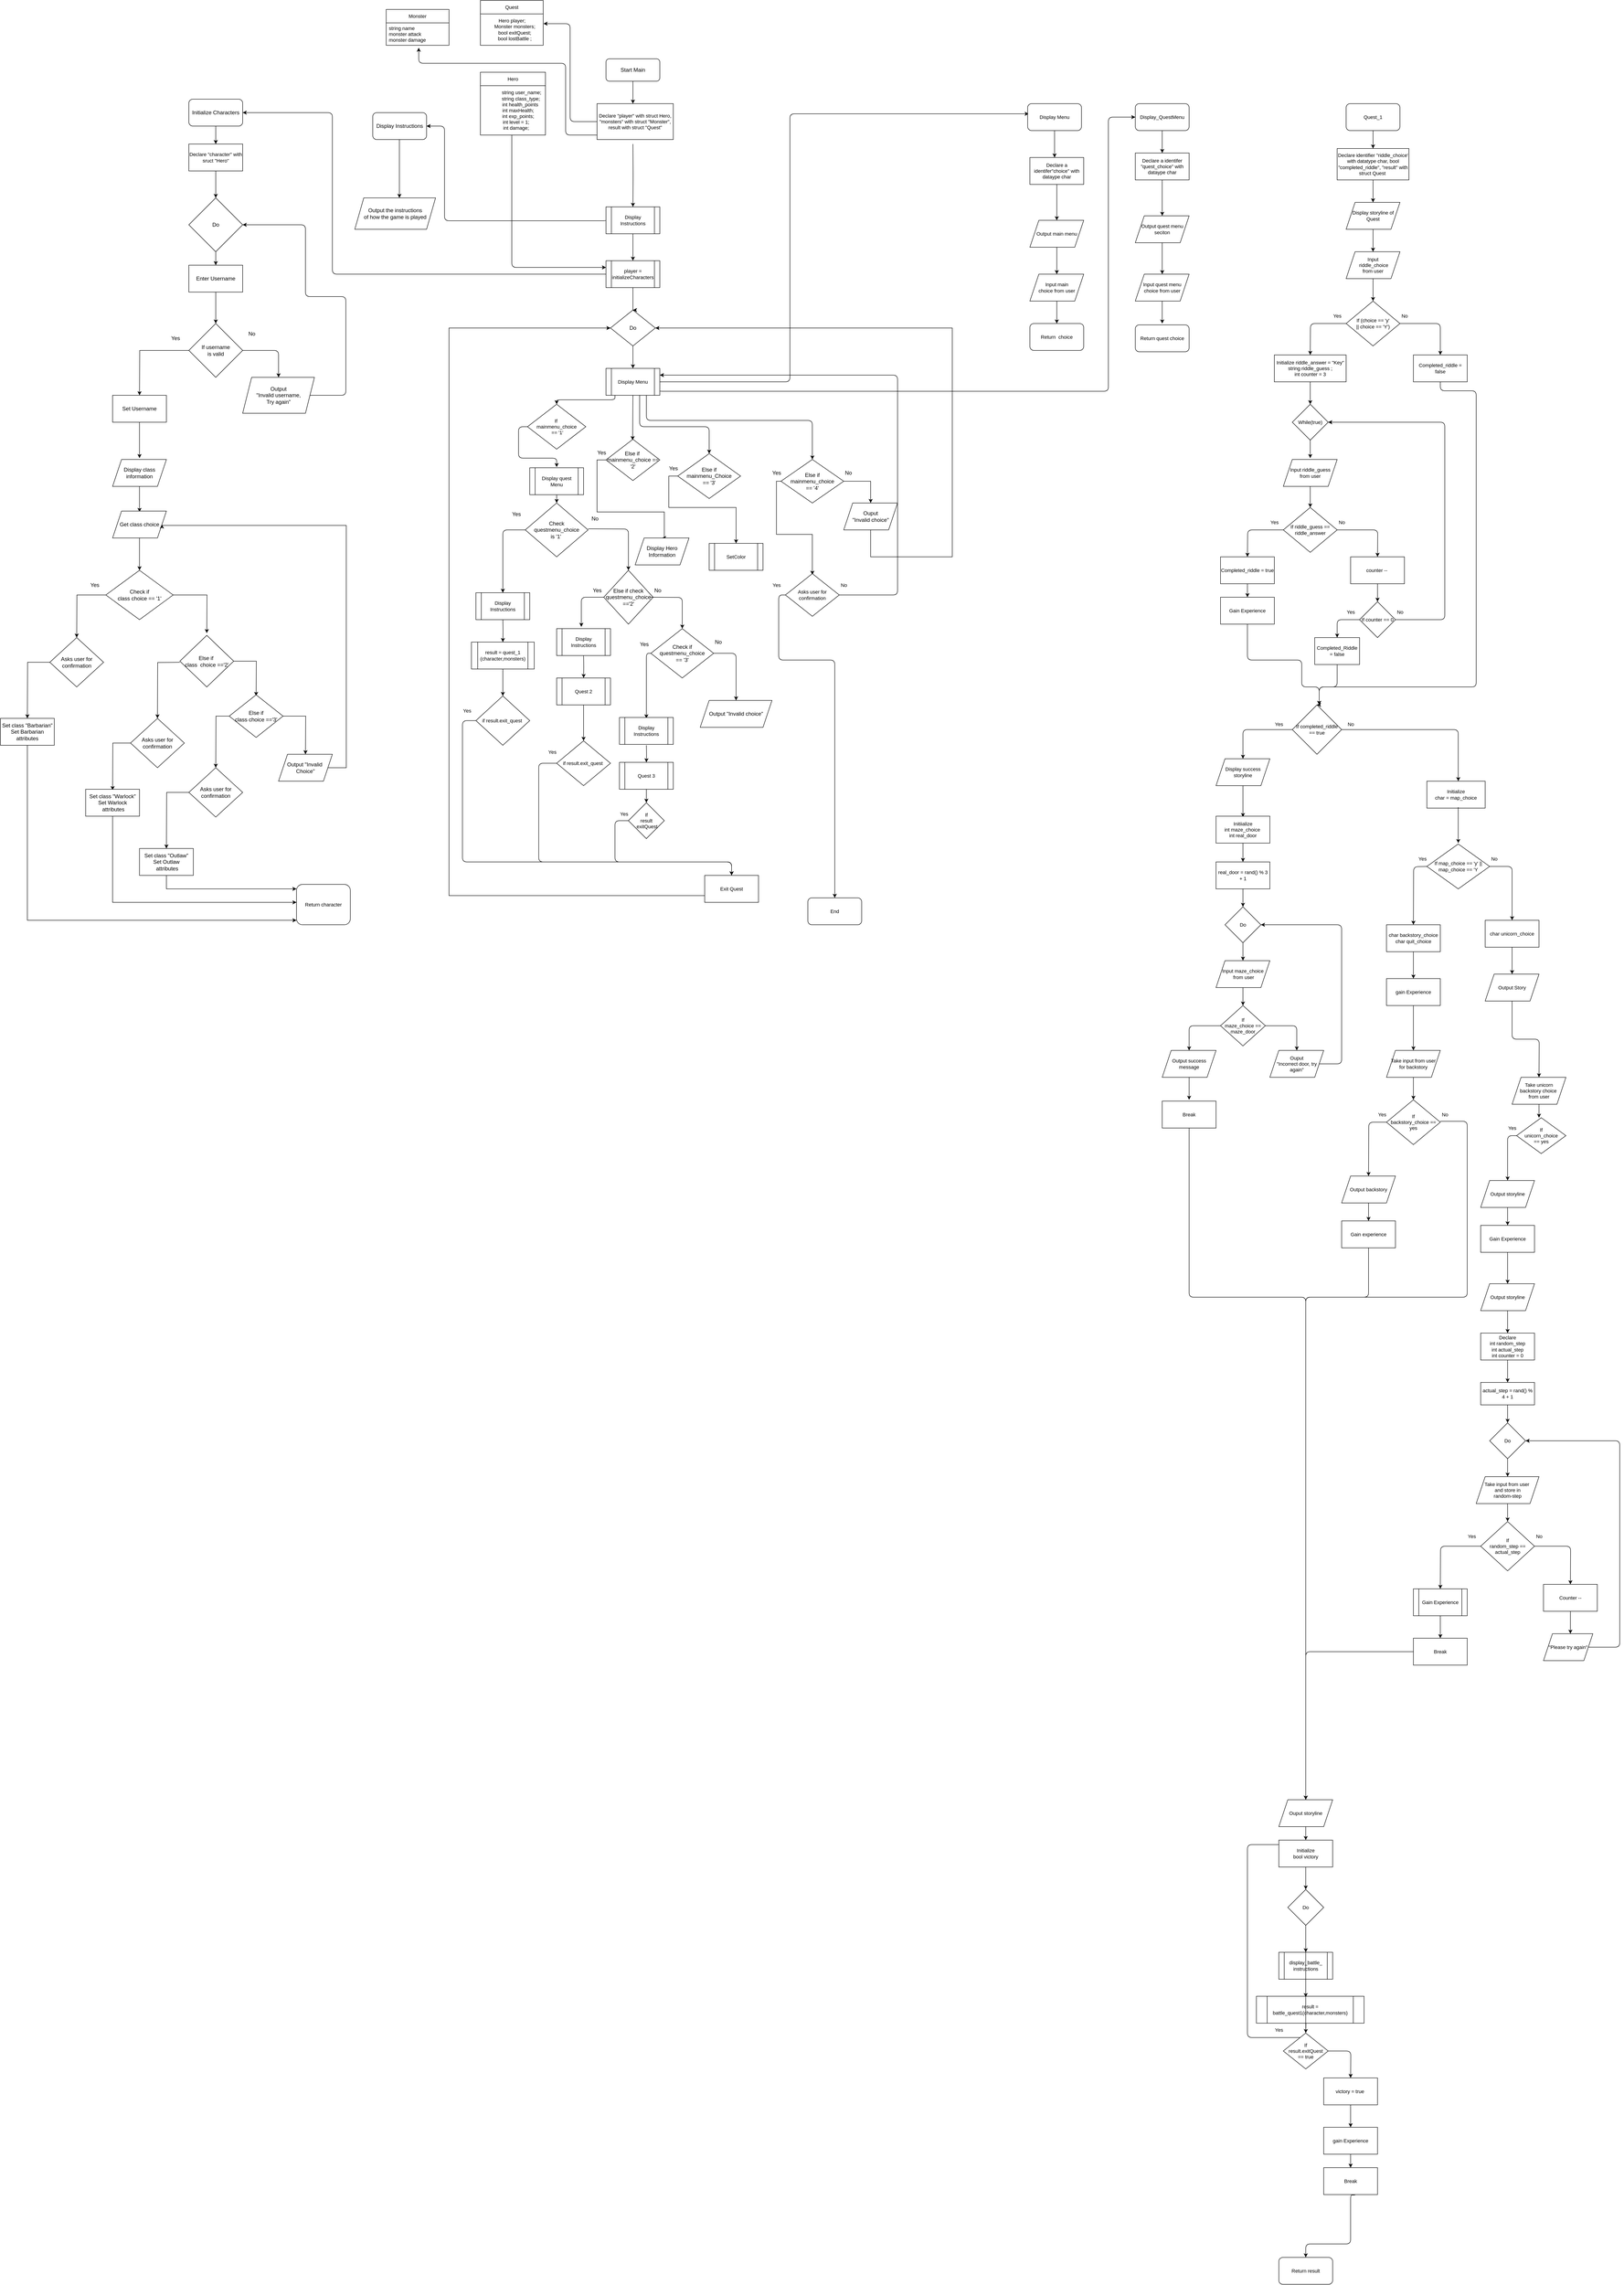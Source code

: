 <mxfile version="22.1.14" type="device">
  <diagram name="Page-1" id="adhWZZQvjXuo_6JsmsEy">
    <mxGraphModel dx="3001" dy="1885" grid="1" gridSize="10" guides="1" tooltips="1" connect="1" arrows="1" fold="1" page="1" pageScale="1" pageWidth="850" pageHeight="1100" math="0" shadow="0">
      <root>
        <mxCell id="0" />
        <mxCell id="1" parent="0" />
        <mxCell id="yzTmD4Zg8RN3-TmrGdqV-2" style="edgeStyle=orthogonalEdgeStyle;rounded=0;orthogonalLoop=1;jettySize=auto;html=1;" parent="1" source="yzTmD4Zg8RN3-TmrGdqV-1" edge="1">
          <mxGeometry relative="1" as="geometry">
            <mxPoint x="390" y="20" as="targetPoint" />
          </mxGeometry>
        </mxCell>
        <mxCell id="yzTmD4Zg8RN3-TmrGdqV-1" value="Start Main" style="rounded=1;whiteSpace=wrap;html=1;" parent="1" vertex="1">
          <mxGeometry x="330" y="-80" width="120" height="50" as="geometry" />
        </mxCell>
        <mxCell id="yzTmD4Zg8RN3-TmrGdqV-7" value="" style="edgeStyle=orthogonalEdgeStyle;rounded=0;orthogonalLoop=1;jettySize=auto;html=1;" parent="1" edge="1">
          <mxGeometry relative="1" as="geometry">
            <mxPoint x="390" y="370" as="targetPoint" />
            <mxPoint x="390" y="310" as="sourcePoint" />
          </mxGeometry>
        </mxCell>
        <mxCell id="yzTmD4Zg8RN3-TmrGdqV-8" style="edgeStyle=orthogonalEdgeStyle;rounded=0;orthogonalLoop=1;jettySize=auto;html=1;" parent="1" edge="1">
          <mxGeometry relative="1" as="geometry">
            <mxPoint x="390" y="480" as="targetPoint" />
            <Array as="points">
              <mxPoint x="390" y="480" />
              <mxPoint x="391" y="480" />
            </Array>
            <mxPoint x="390" y="430" as="sourcePoint" />
          </mxGeometry>
        </mxCell>
        <mxCell id="26LPh5ac66PTuZn7G4pd-25" style="edgeStyle=orthogonalEdgeStyle;shape=connector;rounded=1;orthogonalLoop=1;jettySize=auto;html=1;labelBackgroundColor=default;strokeColor=default;align=center;verticalAlign=middle;fontFamily=Helvetica;fontSize=11;fontColor=default;endArrow=classic;entryX=1;entryY=0.5;entryDx=0;entryDy=0;" edge="1" parent="1" target="n41I0SQMXWScN1E74BBj-10">
          <mxGeometry relative="1" as="geometry">
            <mxPoint x="-410" y="60" as="targetPoint" />
            <mxPoint x="330" y="400" as="sourcePoint" />
            <Array as="points">
              <mxPoint x="-280" y="400" />
              <mxPoint x="-280" y="40" />
            </Array>
          </mxGeometry>
        </mxCell>
        <mxCell id="26LPh5ac66PTuZn7G4pd-24" style="edgeStyle=orthogonalEdgeStyle;shape=connector;rounded=1;orthogonalLoop=1;jettySize=auto;html=1;labelBackgroundColor=default;strokeColor=default;align=center;verticalAlign=middle;fontFamily=Helvetica;fontSize=11;fontColor=default;endArrow=classic;entryX=0.021;entryY=0.377;entryDx=0;entryDy=0;entryPerimeter=0;" edge="1" parent="1" target="26LPh5ac66PTuZn7G4pd-10">
          <mxGeometry relative="1" as="geometry">
            <mxPoint x="1250" y="40" as="targetPoint" />
            <mxPoint x="440" y="640" as="sourcePoint" />
            <Array as="points">
              <mxPoint x="740" y="640" />
              <mxPoint x="740" y="43" />
            </Array>
          </mxGeometry>
        </mxCell>
        <mxCell id="yzTmD4Zg8RN3-TmrGdqV-14" value="" style="endArrow=classic;html=1;rounded=0;entryX=0.5;entryY=0;entryDx=0;entryDy=0;" parent="1" target="yzTmD4Zg8RN3-TmrGdqV-15" edge="1">
          <mxGeometry width="50" height="50" relative="1" as="geometry">
            <mxPoint x="220" y="870" as="sourcePoint" />
            <mxPoint x="220" y="890" as="targetPoint" />
          </mxGeometry>
        </mxCell>
        <mxCell id="yzTmD4Zg8RN3-TmrGdqV-15" value="Check questmenu_choice &lt;br&gt;is &#39;1&#39;&amp;nbsp;" style="rhombus;whiteSpace=wrap;html=1;" parent="1" vertex="1">
          <mxGeometry x="150" y="910" width="140" height="120" as="geometry" />
        </mxCell>
        <mxCell id="yzTmD4Zg8RN3-TmrGdqV-17" value="Yes" style="text;html=1;align=center;verticalAlign=middle;resizable=0;points=[];autosize=1;strokeColor=none;fillColor=none;" parent="1" vertex="1">
          <mxGeometry x="110" y="920" width="40" height="30" as="geometry" />
        </mxCell>
        <mxCell id="yzTmD4Zg8RN3-TmrGdqV-18" value="No" style="text;html=1;align=center;verticalAlign=middle;resizable=0;points=[];autosize=1;strokeColor=none;fillColor=none;" parent="1" vertex="1">
          <mxGeometry x="285" y="930" width="40" height="30" as="geometry" />
        </mxCell>
        <mxCell id="yzTmD4Zg8RN3-TmrGdqV-19" value="" style="endArrow=classic;html=1;rounded=1;exitX=0;exitY=0.5;exitDx=0;exitDy=0;edgeStyle=orthogonalEdgeStyle;" parent="1" edge="1">
          <mxGeometry width="50" height="50" relative="1" as="geometry">
            <mxPoint x="150" y="970" as="sourcePoint" />
            <mxPoint x="100" y="1110" as="targetPoint" />
            <Array as="points">
              <mxPoint x="100" y="970" />
            </Array>
          </mxGeometry>
        </mxCell>
        <mxCell id="yzTmD4Zg8RN3-TmrGdqV-26" value="" style="endArrow=classic;html=1;rounded=1;edgeStyle=orthogonalEdgeStyle;entryX=0;entryY=0.5;entryDx=0;entryDy=0;entryPerimeter=0;" parent="1" edge="1" target="yzTmD4Zg8RN3-TmrGdqV-29">
          <mxGeometry width="50" height="50" relative="1" as="geometry">
            <mxPoint x="290" y="967.5" as="sourcePoint" />
            <mxPoint x="380" y="1067.5" as="targetPoint" />
          </mxGeometry>
        </mxCell>
        <mxCell id="yzTmD4Zg8RN3-TmrGdqV-30" style="edgeStyle=orthogonalEdgeStyle;rounded=1;orthogonalLoop=1;jettySize=auto;html=1;" parent="1" edge="1">
          <mxGeometry relative="1" as="geometry">
            <mxPoint x="275" y="1186" as="targetPoint" />
            <mxPoint x="325" y="1120" as="sourcePoint" />
            <Array as="points">
              <mxPoint x="275" y="1120" />
            </Array>
          </mxGeometry>
        </mxCell>
        <mxCell id="yzTmD4Zg8RN3-TmrGdqV-29" value="Else if check&lt;br&gt;questmenu_choice&lt;br&gt;==&#39;2&#39;" style="rhombus;whiteSpace=wrap;html=1;direction=south;" parent="1" vertex="1">
          <mxGeometry x="325" y="1060" width="110" height="120" as="geometry" />
        </mxCell>
        <mxCell id="yzTmD4Zg8RN3-TmrGdqV-31" value="Yes" style="text;html=1;align=center;verticalAlign=middle;resizable=0;points=[];autosize=1;strokeColor=none;fillColor=none;" parent="1" vertex="1">
          <mxGeometry x="395" y="1210" width="40" height="30" as="geometry" />
        </mxCell>
        <mxCell id="yzTmD4Zg8RN3-TmrGdqV-32" value="No&lt;br&gt;" style="text;html=1;align=center;verticalAlign=middle;resizable=0;points=[];autosize=1;strokeColor=none;fillColor=none;" parent="1" vertex="1">
          <mxGeometry x="425" y="1090" width="40" height="30" as="geometry" />
        </mxCell>
        <mxCell id="yzTmD4Zg8RN3-TmrGdqV-33" value="" style="endArrow=classic;html=1;rounded=1;edgeStyle=orthogonalEdgeStyle;entryX=0.5;entryY=0;entryDx=0;entryDy=0;" parent="1" target="yzTmD4Zg8RN3-TmrGdqV-34" edge="1">
          <mxGeometry width="50" height="50" relative="1" as="geometry">
            <mxPoint x="428.5" y="1120" as="sourcePoint" />
            <mxPoint x="499.5" y="1185.5" as="targetPoint" />
          </mxGeometry>
        </mxCell>
        <mxCell id="yzTmD4Zg8RN3-TmrGdqV-72" style="edgeStyle=orthogonalEdgeStyle;rounded=1;orthogonalLoop=1;jettySize=auto;html=1;exitX=0;exitY=0.5;exitDx=0;exitDy=0;entryX=0.5;entryY=0;entryDx=0;entryDy=0;" parent="1" source="yzTmD4Zg8RN3-TmrGdqV-34" edge="1">
          <mxGeometry relative="1" as="geometry">
            <mxPoint x="420" y="1390" as="targetPoint" />
            <Array as="points">
              <mxPoint x="420" y="1245" />
              <mxPoint x="420" y="1380" />
            </Array>
          </mxGeometry>
        </mxCell>
        <mxCell id="yzTmD4Zg8RN3-TmrGdqV-84" style="edgeStyle=orthogonalEdgeStyle;rounded=1;orthogonalLoop=1;jettySize=auto;html=1;exitX=1;exitY=0.5;exitDx=0;exitDy=0;entryX=0.5;entryY=0;entryDx=0;entryDy=0;" parent="1" source="yzTmD4Zg8RN3-TmrGdqV-34" target="yzTmD4Zg8RN3-TmrGdqV-40" edge="1">
          <mxGeometry relative="1" as="geometry">
            <mxPoint x="610" y="1245" as="targetPoint" />
          </mxGeometry>
        </mxCell>
        <mxCell id="yzTmD4Zg8RN3-TmrGdqV-34" value="Check if&lt;br&gt;questmenu_choice&lt;br&gt;== &#39;3&#39;" style="rhombus;whiteSpace=wrap;html=1;" parent="1" vertex="1">
          <mxGeometry x="430" y="1190" width="140" height="110" as="geometry" />
        </mxCell>
        <mxCell id="yzTmD4Zg8RN3-TmrGdqV-35" value="Yes" style="text;html=1;align=center;verticalAlign=middle;resizable=0;points=[];autosize=1;strokeColor=none;fillColor=none;" parent="1" vertex="1">
          <mxGeometry x="290" y="1090" width="40" height="30" as="geometry" />
        </mxCell>
        <mxCell id="yzTmD4Zg8RN3-TmrGdqV-36" value="No" style="text;html=1;align=center;verticalAlign=middle;resizable=0;points=[];autosize=1;strokeColor=none;fillColor=none;" parent="1" vertex="1">
          <mxGeometry x="560" y="1205" width="40" height="30" as="geometry" />
        </mxCell>
        <mxCell id="yzTmD4Zg8RN3-TmrGdqV-40" value="Output &quot;Invalid choice&quot;" style="shape=parallelogram;perimeter=parallelogramPerimeter;whiteSpace=wrap;html=1;fixedSize=1;" parent="1" vertex="1">
          <mxGeometry x="540" y="1350" width="160" height="60" as="geometry" />
        </mxCell>
        <mxCell id="yzTmD4Zg8RN3-TmrGdqV-76" style="edgeStyle=elbowEdgeStyle;rounded=0;orthogonalLoop=1;jettySize=auto;html=1;entryX=0;entryY=0.5;entryDx=0;entryDy=0;exitX=0;exitY=0.75;exitDx=0;exitDy=0;" parent="1" source="26LPh5ac66PTuZn7G4pd-297" target="yzTmD4Zg8RN3-TmrGdqV-54" edge="1">
          <mxGeometry relative="1" as="geometry">
            <mxPoint x="140" y="490" as="targetPoint" />
            <mxPoint x="540" y="1785" as="sourcePoint" />
            <Array as="points">
              <mxPoint x="-20" y="1060" />
            </Array>
          </mxGeometry>
        </mxCell>
        <mxCell id="yzTmD4Zg8RN3-TmrGdqV-56" style="edgeStyle=orthogonalEdgeStyle;rounded=0;orthogonalLoop=1;jettySize=auto;html=1;entryX=0.5;entryY=0;entryDx=0;entryDy=0;" parent="1" source="yzTmD4Zg8RN3-TmrGdqV-54" edge="1">
          <mxGeometry relative="1" as="geometry">
            <mxPoint x="390" y="610" as="targetPoint" />
          </mxGeometry>
        </mxCell>
        <mxCell id="yzTmD4Zg8RN3-TmrGdqV-54" value="Do" style="rhombus;whiteSpace=wrap;html=1;" parent="1" vertex="1">
          <mxGeometry x="340" y="480" width="100" height="80" as="geometry" />
        </mxCell>
        <mxCell id="yzTmD4Zg8RN3-TmrGdqV-85" value="" style="endArrow=classic;html=1;rounded=0;exitX=0.5;exitY=1;exitDx=0;exitDy=0;" parent="1" edge="1">
          <mxGeometry width="50" height="50" relative="1" as="geometry">
            <mxPoint x="390" y="670" as="sourcePoint" />
            <mxPoint x="389.33" y="770" as="targetPoint" />
          </mxGeometry>
        </mxCell>
        <mxCell id="yzTmD4Zg8RN3-TmrGdqV-89" value="" style="endArrow=classic;html=1;rounded=0;edgeStyle=orthogonalEdgeStyle;exitX=0;exitY=0.5;exitDx=0;exitDy=0;entryX=0.5;entryY=0;entryDx=0;entryDy=0;" parent="1" source="yzTmD4Zg8RN3-TmrGdqV-98" target="yzTmD4Zg8RN3-TmrGdqV-90" edge="1">
          <mxGeometry width="50" height="50" relative="1" as="geometry">
            <mxPoint x="310" y="814" as="sourcePoint" />
            <mxPoint x="440" y="980" as="targetPoint" />
            <Array as="points">
              <mxPoint x="310" y="814" />
              <mxPoint x="310" y="930" />
              <mxPoint x="460" y="930" />
            </Array>
          </mxGeometry>
        </mxCell>
        <mxCell id="yzTmD4Zg8RN3-TmrGdqV-90" value="Display Hero Information" style="shape=parallelogram;perimeter=parallelogramPerimeter;whiteSpace=wrap;html=1;fixedSize=1;" parent="1" vertex="1">
          <mxGeometry x="395" y="988" width="120" height="60" as="geometry" />
        </mxCell>
        <mxCell id="yzTmD4Zg8RN3-TmrGdqV-91" value="" style="endArrow=classic;html=1;rounded=1;edgeStyle=orthogonalEdgeStyle;" parent="1" edge="1">
          <mxGeometry width="50" height="50" relative="1" as="geometry">
            <mxPoint x="405" y="670" as="sourcePoint" />
            <mxPoint x="560" y="800" as="targetPoint" />
            <Array as="points">
              <mxPoint x="405" y="740" />
              <mxPoint x="560" y="740" />
            </Array>
          </mxGeometry>
        </mxCell>
        <mxCell id="yzTmD4Zg8RN3-TmrGdqV-96" value="" style="endArrow=classic;html=1;rounded=1;edgeStyle=orthogonalEdgeStyle;exitX=0.75;exitY=1;exitDx=0;exitDy=0;" parent="1" edge="1">
          <mxGeometry width="50" height="50" relative="1" as="geometry">
            <mxPoint x="420" y="670" as="sourcePoint" />
            <mxPoint x="790" y="813" as="targetPoint" />
            <Array as="points">
              <mxPoint x="420" y="726" />
              <mxPoint x="790" y="726" />
            </Array>
          </mxGeometry>
        </mxCell>
        <mxCell id="yzTmD4Zg8RN3-TmrGdqV-98" value="Else if&amp;nbsp;&lt;br&gt;mainmenu_choice == &#39;2&#39;" style="rhombus;whiteSpace=wrap;html=1;" parent="1" vertex="1">
          <mxGeometry x="330" y="768" width="120" height="92" as="geometry" />
        </mxCell>
        <mxCell id="yzTmD4Zg8RN3-TmrGdqV-101" value="Yes" style="text;html=1;align=center;verticalAlign=middle;resizable=0;points=[];autosize=1;strokeColor=none;fillColor=none;" parent="1" vertex="1">
          <mxGeometry x="300" y="783" width="40" height="30" as="geometry" />
        </mxCell>
        <mxCell id="yzTmD4Zg8RN3-TmrGdqV-104" style="edgeStyle=orthogonalEdgeStyle;rounded=0;orthogonalLoop=1;jettySize=auto;html=1;" parent="1" source="yzTmD4Zg8RN3-TmrGdqV-102" edge="1">
          <mxGeometry relative="1" as="geometry">
            <mxPoint x="620" y="1000" as="targetPoint" />
            <Array as="points">
              <mxPoint x="470" y="850" />
              <mxPoint x="470" y="920" />
            </Array>
          </mxGeometry>
        </mxCell>
        <mxCell id="yzTmD4Zg8RN3-TmrGdqV-102" value="Else if&lt;br&gt;mainmenu_Choice &lt;br&gt;== &#39;3&#39;" style="rhombus;whiteSpace=wrap;html=1;" parent="1" vertex="1">
          <mxGeometry x="490" y="800" width="140" height="100" as="geometry" />
        </mxCell>
        <mxCell id="yzTmD4Zg8RN3-TmrGdqV-119" style="edgeStyle=orthogonalEdgeStyle;rounded=0;orthogonalLoop=1;jettySize=auto;html=1;exitX=0;exitY=0.5;exitDx=0;exitDy=0;" parent="1" source="yzTmD4Zg8RN3-TmrGdqV-109" edge="1">
          <mxGeometry relative="1" as="geometry">
            <mxPoint x="790" y="1070" as="targetPoint" />
            <Array as="points">
              <mxPoint x="710" y="862" />
              <mxPoint x="710" y="980" />
              <mxPoint x="790" y="980" />
            </Array>
          </mxGeometry>
        </mxCell>
        <mxCell id="yzTmD4Zg8RN3-TmrGdqV-122" style="edgeStyle=orthogonalEdgeStyle;rounded=0;orthogonalLoop=1;jettySize=auto;html=1;" parent="1" source="yzTmD4Zg8RN3-TmrGdqV-109" edge="1">
          <mxGeometry relative="1" as="geometry">
            <mxPoint x="920" y="910" as="targetPoint" />
            <Array as="points">
              <mxPoint x="920" y="862" />
            </Array>
          </mxGeometry>
        </mxCell>
        <mxCell id="yzTmD4Zg8RN3-TmrGdqV-109" value="Else if&lt;br&gt;mainmenu_choice&lt;br&gt;== &#39;4&#39;" style="rhombus;whiteSpace=wrap;html=1;" parent="1" vertex="1">
          <mxGeometry x="720" y="813" width="140" height="97" as="geometry" />
        </mxCell>
        <mxCell id="yzTmD4Zg8RN3-TmrGdqV-120" value="Yes" style="text;html=1;align=center;verticalAlign=middle;resizable=0;points=[];autosize=1;strokeColor=none;fillColor=none;" parent="1" vertex="1">
          <mxGeometry x="690" y="828" width="40" height="30" as="geometry" />
        </mxCell>
        <mxCell id="yzTmD4Zg8RN3-TmrGdqV-121" value="Yes" style="text;html=1;align=center;verticalAlign=middle;resizable=0;points=[];autosize=1;strokeColor=none;fillColor=none;" parent="1" vertex="1">
          <mxGeometry x="460" y="818" width="40" height="30" as="geometry" />
        </mxCell>
        <mxCell id="yzTmD4Zg8RN3-TmrGdqV-123" value="No&lt;br&gt;" style="text;html=1;align=center;verticalAlign=middle;resizable=0;points=[];autosize=1;strokeColor=none;fillColor=none;" parent="1" vertex="1">
          <mxGeometry x="850" y="828" width="40" height="30" as="geometry" />
        </mxCell>
        <mxCell id="yzTmD4Zg8RN3-TmrGdqV-126" style="edgeStyle=orthogonalEdgeStyle;rounded=0;orthogonalLoop=1;jettySize=auto;html=1;entryX=1;entryY=0.5;entryDx=0;entryDy=0;" parent="1" source="yzTmD4Zg8RN3-TmrGdqV-124" target="yzTmD4Zg8RN3-TmrGdqV-54" edge="1">
          <mxGeometry relative="1" as="geometry">
            <mxPoint x="1101.732" y="720" as="targetPoint" />
            <Array as="points">
              <mxPoint x="920" y="1030" />
              <mxPoint x="1102" y="1030" />
              <mxPoint x="1102" y="520" />
            </Array>
          </mxGeometry>
        </mxCell>
        <mxCell id="yzTmD4Zg8RN3-TmrGdqV-124" value="Ouput &lt;br&gt;&quot;Invalid choice&quot;" style="shape=parallelogram;perimeter=parallelogramPerimeter;whiteSpace=wrap;html=1;fixedSize=1;" parent="1" vertex="1">
          <mxGeometry x="860" y="910" width="120" height="60" as="geometry" />
        </mxCell>
        <mxCell id="n41I0SQMXWScN1E74BBj-3" value="Display Instructions" style="rounded=1;whiteSpace=wrap;html=1;" parent="1" vertex="1">
          <mxGeometry x="-190" y="40" width="120" height="60" as="geometry" />
        </mxCell>
        <mxCell id="n41I0SQMXWScN1E74BBj-5" value="Output the instructions &lt;br&gt;of how the game is played" style="shape=parallelogram;perimeter=parallelogramPerimeter;whiteSpace=wrap;html=1;fixedSize=1;" parent="1" vertex="1">
          <mxGeometry x="-230" y="230" width="180" height="70" as="geometry" />
        </mxCell>
        <mxCell id="n41I0SQMXWScN1E74BBj-9" value="" style="endArrow=classic;html=1;rounded=0;entryX=0.5;entryY=0;entryDx=0;entryDy=0;" parent="1" edge="1">
          <mxGeometry width="50" height="50" relative="1" as="geometry">
            <mxPoint x="-130.59" y="100" as="sourcePoint" />
            <mxPoint x="-130.59" y="230" as="targetPoint" />
          </mxGeometry>
        </mxCell>
        <mxCell id="n41I0SQMXWScN1E74BBj-12" style="edgeStyle=orthogonalEdgeStyle;rounded=0;orthogonalLoop=1;jettySize=auto;html=1;" parent="1" source="n41I0SQMXWScN1E74BBj-10" edge="1">
          <mxGeometry relative="1" as="geometry">
            <mxPoint x="-540" y="110" as="targetPoint" />
          </mxGeometry>
        </mxCell>
        <mxCell id="n41I0SQMXWScN1E74BBj-10" value="Initialize Characters" style="rounded=1;whiteSpace=wrap;html=1;" parent="1" vertex="1">
          <mxGeometry x="-600" y="10" width="120" height="60" as="geometry" />
        </mxCell>
        <mxCell id="n41I0SQMXWScN1E74BBj-19" style="edgeStyle=orthogonalEdgeStyle;rounded=0;orthogonalLoop=1;jettySize=auto;html=1;" parent="1" source="n41I0SQMXWScN1E74BBj-13" edge="1">
          <mxGeometry relative="1" as="geometry">
            <mxPoint x="-540" y="510" as="targetPoint" />
          </mxGeometry>
        </mxCell>
        <mxCell id="n41I0SQMXWScN1E74BBj-13" value="Enter Username" style="rounded=0;whiteSpace=wrap;html=1;" parent="1" vertex="1">
          <mxGeometry x="-600" y="380" width="120" height="60" as="geometry" />
        </mxCell>
        <mxCell id="n41I0SQMXWScN1E74BBj-18" style="edgeStyle=orthogonalEdgeStyle;rounded=0;orthogonalLoop=1;jettySize=auto;html=1;entryX=0.5;entryY=0;entryDx=0;entryDy=0;" parent="1" source="n41I0SQMXWScN1E74BBj-15" target="n41I0SQMXWScN1E74BBj-13" edge="1">
          <mxGeometry relative="1" as="geometry" />
        </mxCell>
        <mxCell id="n41I0SQMXWScN1E74BBj-15" value="Do" style="rhombus;whiteSpace=wrap;html=1;" parent="1" vertex="1">
          <mxGeometry x="-600" y="230" width="120" height="120" as="geometry" />
        </mxCell>
        <mxCell id="n41I0SQMXWScN1E74BBj-24" style="edgeStyle=orthogonalEdgeStyle;rounded=0;orthogonalLoop=1;jettySize=auto;html=1;" parent="1" source="n41I0SQMXWScN1E74BBj-20" edge="1">
          <mxGeometry relative="1" as="geometry">
            <mxPoint x="-710" y="670" as="targetPoint" />
          </mxGeometry>
        </mxCell>
        <mxCell id="n41I0SQMXWScN1E74BBj-25" style="edgeStyle=orthogonalEdgeStyle;rounded=1;orthogonalLoop=1;jettySize=auto;html=1;curved=0;" parent="1" source="n41I0SQMXWScN1E74BBj-20" edge="1">
          <mxGeometry relative="1" as="geometry">
            <mxPoint x="-400" y="630" as="targetPoint" />
            <Array as="points">
              <mxPoint x="-400" y="570" />
            </Array>
          </mxGeometry>
        </mxCell>
        <mxCell id="n41I0SQMXWScN1E74BBj-20" value="If username&lt;br&gt;is valid" style="rhombus;whiteSpace=wrap;html=1;" parent="1" vertex="1">
          <mxGeometry x="-600" y="510" width="120" height="120" as="geometry" />
        </mxCell>
        <mxCell id="n41I0SQMXWScN1E74BBj-26" value="Yes" style="text;html=1;align=center;verticalAlign=middle;resizable=0;points=[];autosize=1;strokeColor=none;fillColor=none;" parent="1" vertex="1">
          <mxGeometry x="-650" y="528" width="40" height="30" as="geometry" />
        </mxCell>
        <mxCell id="n41I0SQMXWScN1E74BBj-27" value="No&lt;br&gt;" style="text;html=1;align=center;verticalAlign=middle;resizable=0;points=[];autosize=1;strokeColor=none;fillColor=none;" parent="1" vertex="1">
          <mxGeometry x="-480" y="518" width="40" height="30" as="geometry" />
        </mxCell>
        <mxCell id="n41I0SQMXWScN1E74BBj-28" value="Output &lt;br&gt;&quot;Invalid username, &lt;br&gt;Try again&quot;" style="shape=parallelogram;perimeter=parallelogramPerimeter;whiteSpace=wrap;html=1;fixedSize=1;" parent="1" vertex="1">
          <mxGeometry x="-480" y="630" width="160" height="80" as="geometry" />
        </mxCell>
        <mxCell id="n41I0SQMXWScN1E74BBj-30" value="" style="endArrow=classic;html=1;rounded=1;edgeStyle=orthogonalEdgeStyle;elbow=vertical;entryX=1;entryY=0.5;entryDx=0;entryDy=0;exitX=1;exitY=0.5;exitDx=0;exitDy=0;curved=0;" parent="1" edge="1" target="n41I0SQMXWScN1E74BBj-15">
          <mxGeometry width="50" height="50" relative="1" as="geometry">
            <mxPoint x="-330.0" y="669.95" as="sourcePoint" />
            <mxPoint x="-480.0" y="239.95" as="targetPoint" />
            <Array as="points">
              <mxPoint x="-250" y="670" />
              <mxPoint x="-250" y="450" />
              <mxPoint x="-340" y="450" />
              <mxPoint x="-340" y="290" />
            </Array>
          </mxGeometry>
        </mxCell>
        <mxCell id="n41I0SQMXWScN1E74BBj-33" style="edgeStyle=orthogonalEdgeStyle;rounded=0;orthogonalLoop=1;jettySize=auto;html=1;" parent="1" source="n41I0SQMXWScN1E74BBj-32" edge="1">
          <mxGeometry relative="1" as="geometry">
            <mxPoint x="-710" y="810" as="targetPoint" />
          </mxGeometry>
        </mxCell>
        <mxCell id="n41I0SQMXWScN1E74BBj-32" value="Set Username" style="rounded=0;whiteSpace=wrap;html=1;" parent="1" vertex="1">
          <mxGeometry x="-770" y="670" width="120" height="60" as="geometry" />
        </mxCell>
        <mxCell id="n41I0SQMXWScN1E74BBj-35" style="edgeStyle=orthogonalEdgeStyle;rounded=0;orthogonalLoop=1;jettySize=auto;html=1;" parent="1" source="n41I0SQMXWScN1E74BBj-34" edge="1">
          <mxGeometry relative="1" as="geometry">
            <mxPoint x="-710" y="930.0" as="targetPoint" />
          </mxGeometry>
        </mxCell>
        <mxCell id="n41I0SQMXWScN1E74BBj-34" value="Display class information" style="shape=parallelogram;perimeter=parallelogramPerimeter;whiteSpace=wrap;html=1;fixedSize=1;" parent="1" vertex="1">
          <mxGeometry x="-770" y="813" width="120" height="60" as="geometry" />
        </mxCell>
        <mxCell id="n41I0SQMXWScN1E74BBj-37" style="edgeStyle=orthogonalEdgeStyle;rounded=0;orthogonalLoop=1;jettySize=auto;html=1;" parent="1" source="n41I0SQMXWScN1E74BBj-36" edge="1">
          <mxGeometry relative="1" as="geometry">
            <mxPoint x="-710" y="1060" as="targetPoint" />
          </mxGeometry>
        </mxCell>
        <mxCell id="n41I0SQMXWScN1E74BBj-36" value="Get class choice" style="shape=parallelogram;perimeter=parallelogramPerimeter;whiteSpace=wrap;html=1;fixedSize=1;" parent="1" vertex="1">
          <mxGeometry x="-770" y="928" width="120" height="60" as="geometry" />
        </mxCell>
        <mxCell id="n41I0SQMXWScN1E74BBj-45" style="edgeStyle=orthogonalEdgeStyle;rounded=0;orthogonalLoop=1;jettySize=auto;html=1;" parent="1" source="n41I0SQMXWScN1E74BBj-40" edge="1">
          <mxGeometry relative="1" as="geometry">
            <mxPoint x="-850" y="1210" as="targetPoint" />
          </mxGeometry>
        </mxCell>
        <mxCell id="n41I0SQMXWScN1E74BBj-53" style="edgeStyle=orthogonalEdgeStyle;rounded=0;orthogonalLoop=1;jettySize=auto;html=1;" parent="1" source="n41I0SQMXWScN1E74BBj-40" edge="1">
          <mxGeometry relative="1" as="geometry">
            <mxPoint x="-560" y="1200" as="targetPoint" />
          </mxGeometry>
        </mxCell>
        <mxCell id="n41I0SQMXWScN1E74BBj-40" value="Check if&lt;br&gt;class choice == &#39;1&#39;" style="rhombus;whiteSpace=wrap;html=1;" parent="1" vertex="1">
          <mxGeometry x="-785" y="1060" width="150" height="110" as="geometry" />
        </mxCell>
        <mxCell id="n41I0SQMXWScN1E74BBj-46" value="Yes" style="text;html=1;align=center;verticalAlign=middle;resizable=0;points=[];autosize=1;strokeColor=none;fillColor=none;" parent="1" vertex="1">
          <mxGeometry x="-830" y="1078" width="40" height="30" as="geometry" />
        </mxCell>
        <mxCell id="n41I0SQMXWScN1E74BBj-50" style="edgeStyle=orthogonalEdgeStyle;rounded=0;orthogonalLoop=1;jettySize=auto;html=1;" parent="1" source="n41I0SQMXWScN1E74BBj-49" edge="1">
          <mxGeometry relative="1" as="geometry">
            <mxPoint x="-960" y="1390" as="targetPoint" />
          </mxGeometry>
        </mxCell>
        <mxCell id="n41I0SQMXWScN1E74BBj-49" value="Asks user for&lt;br&gt;confirmation" style="rhombus;whiteSpace=wrap;html=1;" parent="1" vertex="1">
          <mxGeometry x="-910" y="1210" width="120" height="110" as="geometry" />
        </mxCell>
        <mxCell id="n41I0SQMXWScN1E74BBj-52" style="edgeStyle=orthogonalEdgeStyle;rounded=0;orthogonalLoop=1;jettySize=auto;html=1;" parent="1" source="n41I0SQMXWScN1E74BBj-51" edge="1">
          <mxGeometry relative="1" as="geometry">
            <mxPoint x="-360" y="1840" as="targetPoint" />
            <Array as="points">
              <mxPoint x="-960" y="1840" />
            </Array>
          </mxGeometry>
        </mxCell>
        <mxCell id="n41I0SQMXWScN1E74BBj-51" value="Set class &quot;Barbarian&quot;&lt;br&gt;Set Barbarian attributes" style="rounded=0;whiteSpace=wrap;html=1;" parent="1" vertex="1">
          <mxGeometry x="-1020" y="1390" width="120" height="60" as="geometry" />
        </mxCell>
        <mxCell id="n41I0SQMXWScN1E74BBj-61" style="edgeStyle=orthogonalEdgeStyle;rounded=0;orthogonalLoop=1;jettySize=auto;html=1;" parent="1" source="n41I0SQMXWScN1E74BBj-54" edge="1">
          <mxGeometry relative="1" as="geometry">
            <mxPoint x="-450" y="1340" as="targetPoint" />
          </mxGeometry>
        </mxCell>
        <mxCell id="n41I0SQMXWScN1E74BBj-54" value="Else if&amp;nbsp;&lt;br&gt;class&amp;nbsp; choice ==&#39;2&#39;" style="rhombus;whiteSpace=wrap;html=1;" parent="1" vertex="1">
          <mxGeometry x="-620" y="1205" width="120" height="115" as="geometry" />
        </mxCell>
        <mxCell id="n41I0SQMXWScN1E74BBj-55" style="edgeStyle=orthogonalEdgeStyle;rounded=0;orthogonalLoop=1;jettySize=auto;html=1;" parent="1" edge="1">
          <mxGeometry relative="1" as="geometry">
            <mxPoint x="-670" y="1390" as="targetPoint" />
            <mxPoint x="-620.0" y="1265.0" as="sourcePoint" />
          </mxGeometry>
        </mxCell>
        <mxCell id="n41I0SQMXWScN1E74BBj-59" style="edgeStyle=orthogonalEdgeStyle;rounded=0;orthogonalLoop=1;jettySize=auto;html=1;" parent="1" source="n41I0SQMXWScN1E74BBj-56" edge="1">
          <mxGeometry relative="1" as="geometry">
            <mxPoint x="-770" y="1550" as="targetPoint" />
          </mxGeometry>
        </mxCell>
        <mxCell id="n41I0SQMXWScN1E74BBj-56" value="Asks user for&lt;br&gt;confirmation" style="rhombus;whiteSpace=wrap;html=1;" parent="1" vertex="1">
          <mxGeometry x="-730" y="1390" width="120" height="110" as="geometry" />
        </mxCell>
        <mxCell id="n41I0SQMXWScN1E74BBj-60" style="edgeStyle=orthogonalEdgeStyle;rounded=0;orthogonalLoop=1;jettySize=auto;html=1;" parent="1" source="n41I0SQMXWScN1E74BBj-57" edge="1">
          <mxGeometry relative="1" as="geometry">
            <mxPoint x="-360" y="1800" as="targetPoint" />
            <Array as="points">
              <mxPoint x="-770" y="1800" />
              <mxPoint x="-374" y="1800" />
            </Array>
          </mxGeometry>
        </mxCell>
        <mxCell id="n41I0SQMXWScN1E74BBj-57" value="Set class &quot;Warlock&quot;&lt;br&gt;Set Warlock&lt;br&gt;&amp;nbsp;attributes" style="rounded=0;whiteSpace=wrap;html=1;" parent="1" vertex="1">
          <mxGeometry x="-830" y="1548" width="120" height="60" as="geometry" />
        </mxCell>
        <mxCell id="n41I0SQMXWScN1E74BBj-65" style="edgeStyle=orthogonalEdgeStyle;rounded=0;orthogonalLoop=1;jettySize=auto;html=1;" parent="1" source="n41I0SQMXWScN1E74BBj-62" edge="1">
          <mxGeometry relative="1" as="geometry">
            <mxPoint x="-540" y="1500" as="targetPoint" />
          </mxGeometry>
        </mxCell>
        <mxCell id="n41I0SQMXWScN1E74BBj-70" style="edgeStyle=orthogonalEdgeStyle;rounded=0;orthogonalLoop=1;jettySize=auto;html=1;" parent="1" source="n41I0SQMXWScN1E74BBj-62" edge="1">
          <mxGeometry relative="1" as="geometry">
            <mxPoint x="-340" y="1470" as="targetPoint" />
          </mxGeometry>
        </mxCell>
        <mxCell id="n41I0SQMXWScN1E74BBj-62" value="Else if&lt;br&gt;class choice ==&#39;3&#39;" style="rhombus;whiteSpace=wrap;html=1;" parent="1" vertex="1">
          <mxGeometry x="-510" y="1337.5" width="120" height="95" as="geometry" />
        </mxCell>
        <mxCell id="n41I0SQMXWScN1E74BBj-66" style="edgeStyle=orthogonalEdgeStyle;rounded=0;orthogonalLoop=1;jettySize=auto;html=1;" parent="1" source="n41I0SQMXWScN1E74BBj-67" edge="1">
          <mxGeometry relative="1" as="geometry">
            <mxPoint x="-650" y="1680" as="targetPoint" />
          </mxGeometry>
        </mxCell>
        <mxCell id="n41I0SQMXWScN1E74BBj-67" value="Asks user for&lt;br&gt;confirmation" style="rhombus;whiteSpace=wrap;html=1;" parent="1" vertex="1">
          <mxGeometry x="-600" y="1500" width="120" height="110" as="geometry" />
        </mxCell>
        <mxCell id="n41I0SQMXWScN1E74BBj-69" style="edgeStyle=orthogonalEdgeStyle;rounded=0;orthogonalLoop=1;jettySize=auto;html=1;" parent="1" source="n41I0SQMXWScN1E74BBj-68" edge="1">
          <mxGeometry relative="1" as="geometry">
            <mxPoint x="-360" y="1770" as="targetPoint" />
            <Array as="points">
              <mxPoint x="-650" y="1770" />
            </Array>
          </mxGeometry>
        </mxCell>
        <mxCell id="n41I0SQMXWScN1E74BBj-68" value="Set class &quot;Outlaw&quot;&lt;br&gt;Set Outlaw&lt;br&gt;&amp;nbsp;attributes" style="rounded=0;whiteSpace=wrap;html=1;" parent="1" vertex="1">
          <mxGeometry x="-710" y="1680" width="120" height="60" as="geometry" />
        </mxCell>
        <mxCell id="n41I0SQMXWScN1E74BBj-73" style="edgeStyle=orthogonalEdgeStyle;rounded=0;orthogonalLoop=1;jettySize=auto;html=1;entryX=1;entryY=0.5;entryDx=0;entryDy=0;" parent="1" source="n41I0SQMXWScN1E74BBj-71" target="n41I0SQMXWScN1E74BBj-36" edge="1">
          <mxGeometry relative="1" as="geometry">
            <mxPoint x="-250" y="950" as="targetPoint" />
            <Array as="points">
              <mxPoint x="-249" y="1500" />
              <mxPoint x="-249" y="960" />
              <mxPoint x="-660" y="960" />
            </Array>
          </mxGeometry>
        </mxCell>
        <mxCell id="n41I0SQMXWScN1E74BBj-71" value="Output &quot;Invalid&amp;nbsp;&lt;br&gt;Choice&quot;" style="shape=parallelogram;perimeter=parallelogramPerimeter;whiteSpace=wrap;html=1;fixedSize=1;" parent="1" vertex="1">
          <mxGeometry x="-400" y="1470" width="120" height="60" as="geometry" />
        </mxCell>
        <mxCell id="26LPh5ac66PTuZn7G4pd-11" style="edgeStyle=orthogonalEdgeStyle;shape=connector;rounded=1;orthogonalLoop=1;jettySize=auto;html=1;labelBackgroundColor=default;strokeColor=default;align=center;verticalAlign=middle;fontFamily=Helvetica;fontSize=11;fontColor=default;endArrow=classic;" edge="1" parent="1" source="26LPh5ac66PTuZn7G4pd-10">
          <mxGeometry relative="1" as="geometry">
            <mxPoint x="1330" y="140" as="targetPoint" />
          </mxGeometry>
        </mxCell>
        <mxCell id="26LPh5ac66PTuZn7G4pd-10" value="Display Menu" style="rounded=1;whiteSpace=wrap;html=1;fontFamily=Helvetica;fontSize=11;fontColor=default;" vertex="1" parent="1">
          <mxGeometry x="1270" y="20" width="120" height="60" as="geometry" />
        </mxCell>
        <mxCell id="26LPh5ac66PTuZn7G4pd-12" value="" style="endArrow=classic;html=1;rounded=1;labelBackgroundColor=default;strokeColor=default;align=center;verticalAlign=middle;fontFamily=Helvetica;fontSize=11;fontColor=default;shape=connector;edgeStyle=orthogonalEdgeStyle;entryX=1;entryY=0.5;entryDx=0;entryDy=0;" edge="1" parent="1" target="n41I0SQMXWScN1E74BBj-3">
          <mxGeometry width="50" height="50" relative="1" as="geometry">
            <mxPoint x="330" y="280" as="sourcePoint" />
            <mxPoint x="-50" y="70" as="targetPoint" />
            <Array as="points">
              <mxPoint x="-30" y="281" />
              <mxPoint x="-30" y="70" />
            </Array>
          </mxGeometry>
        </mxCell>
        <mxCell id="26LPh5ac66PTuZn7G4pd-15" style="edgeStyle=orthogonalEdgeStyle;shape=connector;rounded=1;orthogonalLoop=1;jettySize=auto;html=1;entryX=0.5;entryY=0;entryDx=0;entryDy=0;labelBackgroundColor=default;strokeColor=default;align=center;verticalAlign=middle;fontFamily=Helvetica;fontSize=11;fontColor=default;endArrow=classic;" edge="1" parent="1" target="26LPh5ac66PTuZn7G4pd-50">
          <mxGeometry relative="1" as="geometry">
            <mxPoint x="390" y="110" as="sourcePoint" />
            <mxPoint x="390" y="150" as="targetPoint" />
          </mxGeometry>
        </mxCell>
        <mxCell id="26LPh5ac66PTuZn7G4pd-20" style="edgeStyle=orthogonalEdgeStyle;shape=connector;rounded=1;orthogonalLoop=1;jettySize=auto;html=1;labelBackgroundColor=default;strokeColor=default;align=center;verticalAlign=middle;fontFamily=Helvetica;fontSize=11;fontColor=default;endArrow=classic;" edge="1" parent="1" source="26LPh5ac66PTuZn7G4pd-16">
          <mxGeometry relative="1" as="geometry">
            <mxPoint x="1335" y="400" as="targetPoint" />
          </mxGeometry>
        </mxCell>
        <mxCell id="26LPh5ac66PTuZn7G4pd-16" value="Output main menu" style="shape=parallelogram;perimeter=parallelogramPerimeter;whiteSpace=wrap;html=1;fixedSize=1;fontFamily=Helvetica;fontSize=11;fontColor=default;" vertex="1" parent="1">
          <mxGeometry x="1275" y="280" width="120" height="60" as="geometry" />
        </mxCell>
        <mxCell id="26LPh5ac66PTuZn7G4pd-19" style="edgeStyle=orthogonalEdgeStyle;shape=connector;rounded=1;orthogonalLoop=1;jettySize=auto;html=1;entryX=0.5;entryY=0;entryDx=0;entryDy=0;labelBackgroundColor=default;strokeColor=default;align=center;verticalAlign=middle;fontFamily=Helvetica;fontSize=11;fontColor=default;endArrow=classic;" edge="1" parent="1" source="26LPh5ac66PTuZn7G4pd-17" target="26LPh5ac66PTuZn7G4pd-16">
          <mxGeometry relative="1" as="geometry" />
        </mxCell>
        <mxCell id="26LPh5ac66PTuZn7G4pd-17" value="Declare a identifer&quot;choice&quot; with dataype char" style="rounded=0;whiteSpace=wrap;html=1;fontFamily=Helvetica;fontSize=11;fontColor=default;" vertex="1" parent="1">
          <mxGeometry x="1275" y="140" width="120" height="60" as="geometry" />
        </mxCell>
        <mxCell id="26LPh5ac66PTuZn7G4pd-22" style="edgeStyle=orthogonalEdgeStyle;shape=connector;rounded=1;orthogonalLoop=1;jettySize=auto;html=1;labelBackgroundColor=default;strokeColor=default;align=center;verticalAlign=middle;fontFamily=Helvetica;fontSize=11;fontColor=default;endArrow=classic;" edge="1" parent="1" source="26LPh5ac66PTuZn7G4pd-21">
          <mxGeometry relative="1" as="geometry">
            <mxPoint x="1335" y="510" as="targetPoint" />
          </mxGeometry>
        </mxCell>
        <mxCell id="26LPh5ac66PTuZn7G4pd-21" value="Input main&lt;br&gt;choice from user" style="shape=parallelogram;perimeter=parallelogramPerimeter;whiteSpace=wrap;html=1;fixedSize=1;fontFamily=Helvetica;fontSize=11;fontColor=default;" vertex="1" parent="1">
          <mxGeometry x="1275" y="400" width="120" height="60" as="geometry" />
        </mxCell>
        <mxCell id="26LPh5ac66PTuZn7G4pd-23" value="Return&amp;nbsp; choice" style="rounded=1;whiteSpace=wrap;html=1;fontFamily=Helvetica;fontSize=11;fontColor=default;" vertex="1" parent="1">
          <mxGeometry x="1275" y="510" width="120" height="60" as="geometry" />
        </mxCell>
        <mxCell id="26LPh5ac66PTuZn7G4pd-27" value="Return character" style="rounded=1;whiteSpace=wrap;html=1;fontFamily=Helvetica;fontSize=11;fontColor=default;" vertex="1" parent="1">
          <mxGeometry x="-360" y="1760" width="120" height="90" as="geometry" />
        </mxCell>
        <mxCell id="26LPh5ac66PTuZn7G4pd-30" style="edgeStyle=orthogonalEdgeStyle;shape=connector;rounded=1;orthogonalLoop=1;jettySize=auto;html=1;entryX=0.5;entryY=0;entryDx=0;entryDy=0;labelBackgroundColor=default;strokeColor=default;align=center;verticalAlign=middle;fontFamily=Helvetica;fontSize=11;fontColor=default;endArrow=classic;" edge="1" parent="1" source="26LPh5ac66PTuZn7G4pd-28" target="n41I0SQMXWScN1E74BBj-15">
          <mxGeometry relative="1" as="geometry" />
        </mxCell>
        <mxCell id="26LPh5ac66PTuZn7G4pd-28" value="Declare &quot;character&quot; with sruct &quot;Hero&quot;" style="rounded=0;whiteSpace=wrap;html=1;fontFamily=Helvetica;fontSize=11;fontColor=default;" vertex="1" parent="1">
          <mxGeometry x="-600" y="110" width="120" height="60" as="geometry" />
        </mxCell>
        <mxCell id="26LPh5ac66PTuZn7G4pd-33" style="edgeStyle=orthogonalEdgeStyle;shape=connector;rounded=1;orthogonalLoop=1;jettySize=auto;html=1;labelBackgroundColor=default;strokeColor=default;align=center;verticalAlign=middle;fontFamily=Helvetica;fontSize=11;fontColor=default;endArrow=classic;" edge="1" parent="1" source="26LPh5ac66PTuZn7G4pd-32">
          <mxGeometry relative="1" as="geometry">
            <mxPoint x="1570" y="130" as="targetPoint" />
          </mxGeometry>
        </mxCell>
        <mxCell id="26LPh5ac66PTuZn7G4pd-32" value="Display_QuestMenu" style="rounded=1;whiteSpace=wrap;html=1;fontFamily=Helvetica;fontSize=11;fontColor=default;" vertex="1" parent="1">
          <mxGeometry x="1510" y="20" width="120" height="60" as="geometry" />
        </mxCell>
        <mxCell id="26LPh5ac66PTuZn7G4pd-35" style="edgeStyle=orthogonalEdgeStyle;shape=connector;rounded=1;orthogonalLoop=1;jettySize=auto;html=1;labelBackgroundColor=default;strokeColor=default;align=center;verticalAlign=middle;fontFamily=Helvetica;fontSize=11;fontColor=default;endArrow=classic;" edge="1" parent="1" source="26LPh5ac66PTuZn7G4pd-34">
          <mxGeometry relative="1" as="geometry">
            <mxPoint x="1570" y="270" as="targetPoint" />
          </mxGeometry>
        </mxCell>
        <mxCell id="26LPh5ac66PTuZn7G4pd-34" value="Declare a identifer &quot;quest_choice&quot; with dataype char" style="rounded=0;whiteSpace=wrap;html=1;fontFamily=Helvetica;fontSize=11;fontColor=default;" vertex="1" parent="1">
          <mxGeometry x="1510" y="130" width="120" height="60" as="geometry" />
        </mxCell>
        <mxCell id="26LPh5ac66PTuZn7G4pd-37" style="edgeStyle=orthogonalEdgeStyle;shape=connector;rounded=1;orthogonalLoop=1;jettySize=auto;html=1;labelBackgroundColor=default;strokeColor=default;align=center;verticalAlign=middle;fontFamily=Helvetica;fontSize=11;fontColor=default;endArrow=classic;" edge="1" parent="1" source="26LPh5ac66PTuZn7G4pd-36">
          <mxGeometry relative="1" as="geometry">
            <mxPoint x="1570" y="400" as="targetPoint" />
          </mxGeometry>
        </mxCell>
        <mxCell id="26LPh5ac66PTuZn7G4pd-36" value="Output quest menu seciton" style="shape=parallelogram;perimeter=parallelogramPerimeter;whiteSpace=wrap;html=1;fixedSize=1;fontFamily=Helvetica;fontSize=11;fontColor=default;" vertex="1" parent="1">
          <mxGeometry x="1510" y="270" width="120" height="60" as="geometry" />
        </mxCell>
        <mxCell id="26LPh5ac66PTuZn7G4pd-39" style="edgeStyle=orthogonalEdgeStyle;shape=connector;rounded=1;orthogonalLoop=1;jettySize=auto;html=1;labelBackgroundColor=default;strokeColor=default;align=center;verticalAlign=middle;fontFamily=Helvetica;fontSize=11;fontColor=default;endArrow=classic;" edge="1" parent="1" source="26LPh5ac66PTuZn7G4pd-38">
          <mxGeometry relative="1" as="geometry">
            <mxPoint x="1570" y="510" as="targetPoint" />
          </mxGeometry>
        </mxCell>
        <mxCell id="26LPh5ac66PTuZn7G4pd-38" value="Input quest menu choice from user" style="shape=parallelogram;perimeter=parallelogramPerimeter;whiteSpace=wrap;html=1;fixedSize=1;fontFamily=Helvetica;fontSize=11;fontColor=default;" vertex="1" parent="1">
          <mxGeometry x="1510" y="400" width="120" height="60" as="geometry" />
        </mxCell>
        <mxCell id="26LPh5ac66PTuZn7G4pd-40" value="Return quest choice" style="rounded=1;whiteSpace=wrap;html=1;fontFamily=Helvetica;fontSize=11;fontColor=default;" vertex="1" parent="1">
          <mxGeometry x="1510" y="513" width="120" height="60" as="geometry" />
        </mxCell>
        <mxCell id="26LPh5ac66PTuZn7G4pd-44" value="Hero" style="swimlane;fontStyle=0;childLayout=stackLayout;horizontal=1;startSize=30;horizontalStack=0;resizeParent=1;resizeParentMax=0;resizeLast=0;collapsible=1;marginBottom=0;whiteSpace=wrap;html=1;fontFamily=Helvetica;fontSize=11;fontColor=default;" vertex="1" parent="1">
          <mxGeometry x="50" y="-50" width="145" height="140" as="geometry" />
        </mxCell>
        <mxCell id="26LPh5ac66PTuZn7G4pd-48" value="&lt;div&gt;&amp;nbsp; &amp;nbsp; &amp;nbsp; &amp;nbsp; &amp;nbsp; &amp;nbsp; string user_name;&lt;/div&gt;&lt;div&gt;&amp;nbsp; &amp;nbsp; &amp;nbsp; &amp;nbsp; &amp;nbsp; &amp;nbsp;string class_type;&lt;/div&gt;&lt;div&gt;&lt;span style=&quot;background-color: initial;&quot;&gt;&amp;nbsp; &amp;nbsp; &amp;nbsp; &amp;nbsp; &amp;nbsp; int health_points&lt;/span&gt;&lt;/div&gt;&lt;div&gt;&lt;span style=&quot;background-color: initial;&quot;&gt;&amp;nbsp; &amp;nbsp; &amp;nbsp; &amp;nbsp;int maxHealth;&lt;/span&gt;&lt;/div&gt;&lt;div&gt;&amp;nbsp; &amp;nbsp; &amp;nbsp; &amp;nbsp;int exp_points;&lt;/div&gt;&lt;div&gt;&amp;nbsp; &amp;nbsp; int level = 1;&lt;/div&gt;&lt;div&gt;&amp;nbsp; &amp;nbsp; int damage;&lt;/div&gt;" style="text;html=1;align=center;verticalAlign=middle;resizable=0;points=[];autosize=1;strokeColor=none;fillColor=none;fontSize=11;fontFamily=Helvetica;fontColor=default;" vertex="1" parent="26LPh5ac66PTuZn7G4pd-44">
          <mxGeometry y="30" width="145" height="110" as="geometry" />
        </mxCell>
        <mxCell id="26LPh5ac66PTuZn7G4pd-49" style="edgeStyle=orthogonalEdgeStyle;shape=connector;rounded=1;orthogonalLoop=1;jettySize=auto;html=1;labelBackgroundColor=default;strokeColor=default;align=center;verticalAlign=middle;fontFamily=Helvetica;fontSize=11;fontColor=default;endArrow=classic;entryX=0;entryY=0.25;entryDx=0;entryDy=0;" edge="1" parent="1" source="26LPh5ac66PTuZn7G4pd-48">
          <mxGeometry relative="1" as="geometry">
            <mxPoint x="330" y="385" as="targetPoint" />
            <Array as="points">
              <mxPoint x="120" y="385" />
            </Array>
          </mxGeometry>
        </mxCell>
        <mxCell id="26LPh5ac66PTuZn7G4pd-50" value="Display Instructions" style="shape=process;whiteSpace=wrap;html=1;backgroundOutline=1;fontFamily=Helvetica;fontSize=11;fontColor=default;" vertex="1" parent="1">
          <mxGeometry x="330" y="250" width="120" height="60" as="geometry" />
        </mxCell>
        <mxCell id="26LPh5ac66PTuZn7G4pd-51" value="player = initializeCharacters" style="shape=process;whiteSpace=wrap;html=1;backgroundOutline=1;fontFamily=Helvetica;fontSize=11;fontColor=default;" vertex="1" parent="1">
          <mxGeometry x="330" y="370" width="120" height="60" as="geometry" />
        </mxCell>
        <mxCell id="26LPh5ac66PTuZn7G4pd-52" value="Display Menu" style="shape=process;whiteSpace=wrap;html=1;backgroundOutline=1;fontFamily=Helvetica;fontSize=11;fontColor=default;" vertex="1" parent="1">
          <mxGeometry x="330" y="610" width="120" height="60" as="geometry" />
        </mxCell>
        <mxCell id="26LPh5ac66PTuZn7G4pd-53" value="Display quest Menu" style="shape=process;whiteSpace=wrap;html=1;backgroundOutline=1;fontFamily=Helvetica;fontSize=11;fontColor=default;" vertex="1" parent="1">
          <mxGeometry x="160" y="831.5" width="120" height="60" as="geometry" />
        </mxCell>
        <mxCell id="26LPh5ac66PTuZn7G4pd-81" style="edgeStyle=orthogonalEdgeStyle;shape=connector;rounded=1;orthogonalLoop=1;jettySize=auto;html=1;labelBackgroundColor=default;strokeColor=default;align=center;verticalAlign=middle;fontFamily=Helvetica;fontSize=11;fontColor=default;endArrow=classic;" edge="1" parent="1" source="26LPh5ac66PTuZn7G4pd-59">
          <mxGeometry relative="1" as="geometry">
            <mxPoint x="100" y="1340" as="targetPoint" />
          </mxGeometry>
        </mxCell>
        <mxCell id="26LPh5ac66PTuZn7G4pd-59" value="result = quest_1&lt;br&gt;(character,monsters)" style="shape=process;whiteSpace=wrap;html=1;backgroundOutline=1;fontFamily=Helvetica;fontSize=11;fontColor=default;" vertex="1" parent="1">
          <mxGeometry x="30" y="1220" width="140" height="60" as="geometry" />
        </mxCell>
        <mxCell id="26LPh5ac66PTuZn7G4pd-65" style="edgeStyle=orthogonalEdgeStyle;shape=connector;rounded=1;orthogonalLoop=1;jettySize=auto;html=1;labelBackgroundColor=default;strokeColor=default;align=center;verticalAlign=middle;fontFamily=Helvetica;fontSize=11;fontColor=default;endArrow=classic;entryX=0.75;entryY=0;entryDx=0;entryDy=0;" edge="1" parent="1" source="26LPh5ac66PTuZn7G4pd-64">
          <mxGeometry relative="1" as="geometry">
            <mxPoint x="840" y="1790" as="targetPoint" />
            <Array as="points">
              <mxPoint x="715" y="1115" />
              <mxPoint x="715" y="1260" />
              <mxPoint x="840" y="1260" />
              <mxPoint x="840" y="1770" />
            </Array>
          </mxGeometry>
        </mxCell>
        <mxCell id="26LPh5ac66PTuZn7G4pd-68" style="edgeStyle=orthogonalEdgeStyle;shape=connector;rounded=1;orthogonalLoop=1;jettySize=auto;html=1;labelBackgroundColor=default;strokeColor=default;align=center;verticalAlign=middle;fontFamily=Helvetica;fontSize=11;fontColor=default;endArrow=classic;entryX=1;entryY=0.25;entryDx=0;entryDy=0;" edge="1" parent="1" source="26LPh5ac66PTuZn7G4pd-64" target="26LPh5ac66PTuZn7G4pd-52">
          <mxGeometry relative="1" as="geometry">
            <mxPoint x="890" y="1115" as="targetPoint" />
            <Array as="points">
              <mxPoint x="980" y="1115" />
              <mxPoint x="980" y="625" />
            </Array>
          </mxGeometry>
        </mxCell>
        <mxCell id="26LPh5ac66PTuZn7G4pd-64" value="Asks user for confirmation" style="rhombus;whiteSpace=wrap;html=1;fontFamily=Helvetica;fontSize=11;fontColor=default;" vertex="1" parent="1">
          <mxGeometry x="730" y="1067.5" width="120" height="95" as="geometry" />
        </mxCell>
        <mxCell id="26LPh5ac66PTuZn7G4pd-66" value="Yes" style="text;html=1;align=center;verticalAlign=middle;resizable=0;points=[];autosize=1;strokeColor=none;fillColor=none;fontSize=11;fontFamily=Helvetica;fontColor=default;" vertex="1" parent="1">
          <mxGeometry x="690" y="1078" width="40" height="30" as="geometry" />
        </mxCell>
        <mxCell id="26LPh5ac66PTuZn7G4pd-69" value="No" style="text;html=1;align=center;verticalAlign=middle;resizable=0;points=[];autosize=1;strokeColor=none;fillColor=none;fontSize=11;fontFamily=Helvetica;fontColor=default;" vertex="1" parent="1">
          <mxGeometry x="840" y="1078" width="40" height="30" as="geometry" />
        </mxCell>
        <mxCell id="26LPh5ac66PTuZn7G4pd-75" style="edgeStyle=orthogonalEdgeStyle;shape=connector;rounded=1;orthogonalLoop=1;jettySize=auto;html=1;labelBackgroundColor=default;strokeColor=default;align=center;verticalAlign=middle;fontFamily=Helvetica;fontSize=11;fontColor=default;endArrow=classic;" edge="1" parent="1" source="26LPh5ac66PTuZn7G4pd-72">
          <mxGeometry relative="1" as="geometry">
            <mxPoint x="220" y="830" as="targetPoint" />
            <Array as="points">
              <mxPoint x="135" y="740" />
              <mxPoint x="135" y="810" />
              <mxPoint x="220" y="810" />
            </Array>
          </mxGeometry>
        </mxCell>
        <mxCell id="26LPh5ac66PTuZn7G4pd-72" value="If&amp;nbsp;&lt;br&gt;mainmenu_choice&lt;br&gt;&amp;nbsp;== &#39;1&#39;" style="rhombus;whiteSpace=wrap;html=1;fontFamily=Helvetica;fontSize=11;fontColor=default;" vertex="1" parent="1">
          <mxGeometry x="155" y="690" width="130" height="100" as="geometry" />
        </mxCell>
        <mxCell id="26LPh5ac66PTuZn7G4pd-73" value="" style="endArrow=classic;html=1;rounded=1;labelBackgroundColor=default;strokeColor=default;align=center;verticalAlign=middle;fontFamily=Helvetica;fontSize=11;fontColor=default;shape=connector;edgeStyle=orthogonalEdgeStyle;" edge="1" parent="1" target="26LPh5ac66PTuZn7G4pd-72">
          <mxGeometry width="50" height="50" relative="1" as="geometry">
            <mxPoint x="350" y="670" as="sourcePoint" />
            <mxPoint x="400" y="620" as="targetPoint" />
            <Array as="points">
              <mxPoint x="350" y="680" />
              <mxPoint x="220" y="680" />
            </Array>
          </mxGeometry>
        </mxCell>
        <mxCell id="26LPh5ac66PTuZn7G4pd-80" style="edgeStyle=orthogonalEdgeStyle;shape=connector;rounded=1;orthogonalLoop=1;jettySize=auto;html=1;labelBackgroundColor=default;strokeColor=default;align=center;verticalAlign=middle;fontFamily=Helvetica;fontSize=11;fontColor=default;endArrow=classic;" edge="1" parent="1" source="26LPh5ac66PTuZn7G4pd-60">
          <mxGeometry relative="1" as="geometry">
            <mxPoint x="280" y="1440" as="targetPoint" />
          </mxGeometry>
        </mxCell>
        <mxCell id="26LPh5ac66PTuZn7G4pd-60" value="Quest 2" style="shape=process;whiteSpace=wrap;html=1;backgroundOutline=1;fontFamily=Helvetica;fontSize=11;fontColor=default;" vertex="1" parent="1">
          <mxGeometry x="220" y="1300" width="120" height="60" as="geometry" />
        </mxCell>
        <mxCell id="26LPh5ac66PTuZn7G4pd-79" style="edgeStyle=orthogonalEdgeStyle;shape=connector;rounded=1;orthogonalLoop=1;jettySize=auto;html=1;entryX=0.5;entryY=0;entryDx=0;entryDy=0;labelBackgroundColor=default;strokeColor=default;align=center;verticalAlign=middle;fontFamily=Helvetica;fontSize=11;fontColor=default;endArrow=classic;" edge="1" parent="1" target="26LPh5ac66PTuZn7G4pd-60">
          <mxGeometry relative="1" as="geometry">
            <mxPoint x="280" y="1250" as="sourcePoint" />
          </mxGeometry>
        </mxCell>
        <mxCell id="26LPh5ac66PTuZn7G4pd-112" style="edgeStyle=orthogonalEdgeStyle;shape=connector;rounded=1;orthogonalLoop=1;jettySize=auto;html=1;entryX=0.5;entryY=0;entryDx=0;entryDy=0;labelBackgroundColor=default;strokeColor=default;align=center;verticalAlign=middle;fontFamily=Helvetica;fontSize=11;fontColor=default;endArrow=classic;" edge="1" parent="1" source="26LPh5ac66PTuZn7G4pd-83" target="26LPh5ac66PTuZn7G4pd-106">
          <mxGeometry relative="1" as="geometry" />
        </mxCell>
        <mxCell id="26LPh5ac66PTuZn7G4pd-83" value="Quest 3" style="shape=process;whiteSpace=wrap;html=1;backgroundOutline=1;fontFamily=Helvetica;fontSize=11;fontColor=default;" vertex="1" parent="1">
          <mxGeometry x="360" y="1488" width="120" height="60" as="geometry" />
        </mxCell>
        <mxCell id="26LPh5ac66PTuZn7G4pd-85" style="edgeStyle=orthogonalEdgeStyle;shape=connector;rounded=1;orthogonalLoop=1;jettySize=auto;html=1;entryX=0.5;entryY=0;entryDx=0;entryDy=0;labelBackgroundColor=default;strokeColor=default;align=center;verticalAlign=middle;fontFamily=Helvetica;fontSize=11;fontColor=default;endArrow=classic;" edge="1" parent="1" target="26LPh5ac66PTuZn7G4pd-59">
          <mxGeometry relative="1" as="geometry">
            <mxPoint x="100" y="1170" as="sourcePoint" />
          </mxGeometry>
        </mxCell>
        <mxCell id="26LPh5ac66PTuZn7G4pd-89" style="edgeStyle=orthogonalEdgeStyle;shape=connector;rounded=1;orthogonalLoop=1;jettySize=auto;html=1;labelBackgroundColor=default;strokeColor=default;align=center;verticalAlign=middle;fontFamily=Helvetica;fontSize=11;fontColor=default;endArrow=classic;entryX=0.5;entryY=0;entryDx=0;entryDy=0;exitX=0;exitY=0.5;exitDx=0;exitDy=0;" edge="1" parent="1" source="26LPh5ac66PTuZn7G4pd-87">
          <mxGeometry relative="1" as="geometry">
            <mxPoint x="610" y="1740" as="targetPoint" />
            <mxPoint x="30" y="1395" as="sourcePoint" />
            <Array as="points">
              <mxPoint x="10" y="1395" />
              <mxPoint x="10" y="1710" />
            </Array>
          </mxGeometry>
        </mxCell>
        <mxCell id="26LPh5ac66PTuZn7G4pd-87" value="if result.exit_quest&amp;nbsp;" style="rhombus;whiteSpace=wrap;html=1;fontFamily=Helvetica;fontSize=11;fontColor=default;" vertex="1" parent="1">
          <mxGeometry x="40" y="1340" width="120" height="110" as="geometry" />
        </mxCell>
        <mxCell id="26LPh5ac66PTuZn7G4pd-91" value="Yes" style="text;html=1;align=center;verticalAlign=middle;resizable=0;points=[];autosize=1;strokeColor=none;fillColor=none;fontSize=11;fontFamily=Helvetica;fontColor=default;" vertex="1" parent="1">
          <mxGeometry y="1358" width="40" height="30" as="geometry" />
        </mxCell>
        <mxCell id="26LPh5ac66PTuZn7G4pd-103" style="shape=connector;rounded=1;orthogonalLoop=1;jettySize=auto;html=1;labelBackgroundColor=default;strokeColor=default;align=center;verticalAlign=middle;fontFamily=Helvetica;fontSize=11;fontColor=default;endArrow=classic;entryX=0.5;entryY=0;entryDx=0;entryDy=0;" edge="1" parent="1" source="26LPh5ac66PTuZn7G4pd-92">
          <mxGeometry relative="1" as="geometry">
            <mxPoint x="610" y="1740" as="targetPoint" />
            <Array as="points">
              <mxPoint x="180" y="1490" />
              <mxPoint x="180" y="1710" />
              <mxPoint x="610" y="1710" />
            </Array>
          </mxGeometry>
        </mxCell>
        <mxCell id="26LPh5ac66PTuZn7G4pd-92" value="if result.exit_quest&amp;nbsp;" style="rhombus;whiteSpace=wrap;html=1;fontFamily=Helvetica;fontSize=11;fontColor=default;" vertex="1" parent="1">
          <mxGeometry x="220" y="1440" width="120" height="100" as="geometry" />
        </mxCell>
        <mxCell id="26LPh5ac66PTuZn7G4pd-102" value="" style="endArrow=classic;html=1;rounded=1;labelBackgroundColor=default;strokeColor=default;align=center;verticalAlign=middle;fontFamily=Helvetica;fontSize=11;fontColor=default;shape=connector;edgeStyle=orthogonalEdgeStyle;entryX=0.5;entryY=0;entryDx=0;entryDy=0;" edge="1" parent="1" target="26LPh5ac66PTuZn7G4pd-83">
          <mxGeometry width="50" height="50" relative="1" as="geometry">
            <mxPoint x="420" y="1450" as="sourcePoint" />
            <mxPoint x="470" y="1400" as="targetPoint" />
          </mxGeometry>
        </mxCell>
        <mxCell id="26LPh5ac66PTuZn7G4pd-104" value="Yes" style="text;html=1;align=center;verticalAlign=middle;resizable=0;points=[];autosize=1;strokeColor=none;fillColor=none;fontSize=11;fontFamily=Helvetica;fontColor=default;" vertex="1" parent="1">
          <mxGeometry x="190" y="1450" width="40" height="30" as="geometry" />
        </mxCell>
        <mxCell id="26LPh5ac66PTuZn7G4pd-109" style="edgeStyle=orthogonalEdgeStyle;shape=connector;rounded=1;orthogonalLoop=1;jettySize=auto;html=1;labelBackgroundColor=default;strokeColor=default;align=center;verticalAlign=middle;fontFamily=Helvetica;fontSize=11;fontColor=default;endArrow=classic;entryX=0.5;entryY=0;entryDx=0;entryDy=0;exitX=0;exitY=0.5;exitDx=0;exitDy=0;" edge="1" parent="1" source="26LPh5ac66PTuZn7G4pd-106">
          <mxGeometry relative="1" as="geometry">
            <mxPoint x="610" y="1740" as="targetPoint" />
            <Array as="points">
              <mxPoint x="350" y="1618" />
              <mxPoint x="350" y="1710" />
              <mxPoint x="610" y="1710" />
            </Array>
          </mxGeometry>
        </mxCell>
        <mxCell id="26LPh5ac66PTuZn7G4pd-106" value="If&lt;br&gt;result&lt;br&gt;.exitQuest" style="rhombus;whiteSpace=wrap;html=1;fontFamily=Helvetica;fontSize=11;fontColor=default;" vertex="1" parent="1">
          <mxGeometry x="380" y="1578" width="80" height="80" as="geometry" />
        </mxCell>
        <mxCell id="26LPh5ac66PTuZn7G4pd-110" value="Yes" style="text;html=1;align=center;verticalAlign=middle;resizable=0;points=[];autosize=1;strokeColor=none;fillColor=none;fontSize=11;fontFamily=Helvetica;fontColor=default;" vertex="1" parent="1">
          <mxGeometry x="350" y="1588" width="40" height="30" as="geometry" />
        </mxCell>
        <mxCell id="26LPh5ac66PTuZn7G4pd-113" value="" style="endArrow=classic;html=1;rounded=1;labelBackgroundColor=default;strokeColor=default;align=center;verticalAlign=middle;fontFamily=Helvetica;fontSize=11;fontColor=default;shape=connector;edgeStyle=orthogonalEdgeStyle;entryX=0;entryY=0.5;entryDx=0;entryDy=0;" edge="1" parent="1" target="26LPh5ac66PTuZn7G4pd-32">
          <mxGeometry width="50" height="50" relative="1" as="geometry">
            <mxPoint x="450" y="660" as="sourcePoint" />
            <mxPoint x="1445.455" y="35.454" as="targetPoint" />
            <Array as="points">
              <mxPoint x="450" y="661" />
              <mxPoint x="1450" y="661" />
              <mxPoint x="1450" y="50" />
            </Array>
          </mxGeometry>
        </mxCell>
        <mxCell id="26LPh5ac66PTuZn7G4pd-114" value="Display Instructions" style="shape=process;whiteSpace=wrap;html=1;backgroundOutline=1;fontFamily=Helvetica;fontSize=11;fontColor=default;" vertex="1" parent="1">
          <mxGeometry x="40" y="1110" width="120" height="60" as="geometry" />
        </mxCell>
        <mxCell id="26LPh5ac66PTuZn7G4pd-115" value="Display Instructions" style="shape=process;whiteSpace=wrap;html=1;backgroundOutline=1;fontFamily=Helvetica;fontSize=11;fontColor=default;" vertex="1" parent="1">
          <mxGeometry x="220" y="1190" width="120" height="60" as="geometry" />
        </mxCell>
        <mxCell id="26LPh5ac66PTuZn7G4pd-116" value="Display Instructions" style="shape=process;whiteSpace=wrap;html=1;backgroundOutline=1;fontFamily=Helvetica;fontSize=11;fontColor=default;" vertex="1" parent="1">
          <mxGeometry x="360" y="1388" width="120" height="60" as="geometry" />
        </mxCell>
        <mxCell id="26LPh5ac66PTuZn7G4pd-117" value="Quest" style="swimlane;fontStyle=0;childLayout=stackLayout;horizontal=1;startSize=30;horizontalStack=0;resizeParent=1;resizeParentMax=0;resizeLast=0;collapsible=1;marginBottom=0;whiteSpace=wrap;html=1;fontFamily=Helvetica;fontSize=11;fontColor=default;" vertex="1" parent="1">
          <mxGeometry x="50" y="-210" width="140" height="100" as="geometry" />
        </mxCell>
        <mxCell id="26LPh5ac66PTuZn7G4pd-121" value="&lt;div&gt;Hero player;&lt;/div&gt;&lt;div&gt;&amp;nbsp; &amp;nbsp; Monster monsters;&lt;/div&gt;&lt;div&gt;&amp;nbsp; &amp;nbsp; bool exitQuest;&lt;/div&gt;&lt;div&gt;&amp;nbsp; &amp;nbsp; bool lostBattle ;&lt;/div&gt;" style="text;html=1;align=center;verticalAlign=middle;resizable=0;points=[];autosize=1;strokeColor=none;fillColor=none;fontSize=11;fontFamily=Helvetica;fontColor=default;" vertex="1" parent="26LPh5ac66PTuZn7G4pd-117">
          <mxGeometry y="30" width="140" height="70" as="geometry" />
        </mxCell>
        <mxCell id="26LPh5ac66PTuZn7G4pd-122" value="Declare &quot;player&quot; with struct Hero, &quot;monsters&quot; with struct &quot;Monster&quot;,&lt;br&gt;result with struct &quot;Quest&quot;" style="rounded=0;whiteSpace=wrap;html=1;fontFamily=Helvetica;fontSize=11;fontColor=default;" vertex="1" parent="1">
          <mxGeometry x="310" y="20" width="170" height="80" as="geometry" />
        </mxCell>
        <mxCell id="26LPh5ac66PTuZn7G4pd-126" style="edgeStyle=orthogonalEdgeStyle;shape=connector;rounded=1;orthogonalLoop=1;jettySize=auto;html=1;entryX=1.005;entryY=0.31;entryDx=0;entryDy=0;entryPerimeter=0;labelBackgroundColor=default;strokeColor=default;align=center;verticalAlign=middle;fontFamily=Helvetica;fontSize=11;fontColor=default;endArrow=classic;" edge="1" parent="1" source="26LPh5ac66PTuZn7G4pd-122" target="26LPh5ac66PTuZn7G4pd-121">
          <mxGeometry relative="1" as="geometry" />
        </mxCell>
        <mxCell id="26LPh5ac66PTuZn7G4pd-127" value="Monster" style="swimlane;fontStyle=0;childLayout=stackLayout;horizontal=1;startSize=30;horizontalStack=0;resizeParent=1;resizeParentMax=0;resizeLast=0;collapsible=1;marginBottom=0;whiteSpace=wrap;html=1;fontFamily=Helvetica;fontSize=11;fontColor=default;" vertex="1" parent="1">
          <mxGeometry x="-160" y="-190" width="140" height="80" as="geometry" />
        </mxCell>
        <mxCell id="26LPh5ac66PTuZn7G4pd-128" value="string name&lt;br&gt;monster attack&lt;br&gt;monster damage" style="text;strokeColor=none;fillColor=none;align=left;verticalAlign=middle;spacingLeft=4;spacingRight=4;overflow=hidden;points=[[0,0.5],[1,0.5]];portConstraint=eastwest;rotatable=0;whiteSpace=wrap;html=1;fontSize=11;fontFamily=Helvetica;fontColor=default;" vertex="1" parent="26LPh5ac66PTuZn7G4pd-127">
          <mxGeometry y="30" width="140" height="50" as="geometry" />
        </mxCell>
        <mxCell id="26LPh5ac66PTuZn7G4pd-132" value="" style="endArrow=classic;html=1;rounded=1;labelBackgroundColor=default;strokeColor=default;align=center;verticalAlign=middle;fontFamily=Helvetica;fontSize=11;fontColor=default;shape=connector;edgeStyle=orthogonalEdgeStyle;entryX=0.518;entryY=1.107;entryDx=0;entryDy=0;entryPerimeter=0;" edge="1" parent="1" target="26LPh5ac66PTuZn7G4pd-128">
          <mxGeometry width="50" height="50" relative="1" as="geometry">
            <mxPoint x="310" y="90" as="sourcePoint" />
            <mxPoint x="220" y="-90" as="targetPoint" />
            <Array as="points">
              <mxPoint x="240" y="90" />
              <mxPoint x="240" y="-70" />
              <mxPoint x="-87" y="-70" />
            </Array>
          </mxGeometry>
        </mxCell>
        <mxCell id="26LPh5ac66PTuZn7G4pd-133" value="SetColor" style="shape=process;whiteSpace=wrap;html=1;backgroundOutline=1;fontFamily=Helvetica;fontSize=11;fontColor=default;" vertex="1" parent="1">
          <mxGeometry x="560" y="1000" width="120" height="60" as="geometry" />
        </mxCell>
        <mxCell id="26LPh5ac66PTuZn7G4pd-135" style="edgeStyle=orthogonalEdgeStyle;shape=connector;rounded=1;orthogonalLoop=1;jettySize=auto;html=1;labelBackgroundColor=default;strokeColor=default;align=center;verticalAlign=middle;fontFamily=Helvetica;fontSize=11;fontColor=default;endArrow=classic;" edge="1" parent="1" source="26LPh5ac66PTuZn7G4pd-134">
          <mxGeometry relative="1" as="geometry">
            <mxPoint x="2040" y="120" as="targetPoint" />
          </mxGeometry>
        </mxCell>
        <mxCell id="26LPh5ac66PTuZn7G4pd-134" value="Quest_1" style="rounded=1;whiteSpace=wrap;html=1;fontFamily=Helvetica;fontSize=11;fontColor=default;" vertex="1" parent="1">
          <mxGeometry x="1980" y="20" width="120" height="60" as="geometry" />
        </mxCell>
        <mxCell id="26LPh5ac66PTuZn7G4pd-140" style="edgeStyle=orthogonalEdgeStyle;shape=connector;rounded=1;orthogonalLoop=1;jettySize=auto;html=1;labelBackgroundColor=default;strokeColor=default;align=center;verticalAlign=middle;fontFamily=Helvetica;fontSize=11;fontColor=default;endArrow=classic;" edge="1" parent="1" source="26LPh5ac66PTuZn7G4pd-136">
          <mxGeometry relative="1" as="geometry">
            <mxPoint x="2040" y="240" as="targetPoint" />
          </mxGeometry>
        </mxCell>
        <mxCell id="26LPh5ac66PTuZn7G4pd-136" value="Declare identifier &quot;riddle_choice&#39; with datatype char, bool &quot;completed_riddle&quot;, &quot;result&quot; with struct Quest&amp;nbsp;" style="rounded=0;whiteSpace=wrap;html=1;fontFamily=Helvetica;fontSize=11;fontColor=default;" vertex="1" parent="1">
          <mxGeometry x="1960" y="120" width="160" height="70" as="geometry" />
        </mxCell>
        <mxCell id="26LPh5ac66PTuZn7G4pd-142" style="edgeStyle=orthogonalEdgeStyle;shape=connector;rounded=1;orthogonalLoop=1;jettySize=auto;html=1;labelBackgroundColor=default;strokeColor=default;align=center;verticalAlign=middle;fontFamily=Helvetica;fontSize=11;fontColor=default;endArrow=classic;" edge="1" parent="1" source="26LPh5ac66PTuZn7G4pd-141">
          <mxGeometry relative="1" as="geometry">
            <mxPoint x="2040" y="350" as="targetPoint" />
          </mxGeometry>
        </mxCell>
        <mxCell id="26LPh5ac66PTuZn7G4pd-141" value="Display storyline of Quest" style="shape=parallelogram;perimeter=parallelogramPerimeter;whiteSpace=wrap;html=1;fixedSize=1;fontFamily=Helvetica;fontSize=11;fontColor=default;" vertex="1" parent="1">
          <mxGeometry x="1980" y="240" width="120" height="60" as="geometry" />
        </mxCell>
        <mxCell id="26LPh5ac66PTuZn7G4pd-144" style="edgeStyle=orthogonalEdgeStyle;shape=connector;rounded=1;orthogonalLoop=1;jettySize=auto;html=1;labelBackgroundColor=default;strokeColor=default;align=center;verticalAlign=middle;fontFamily=Helvetica;fontSize=11;fontColor=default;endArrow=classic;" edge="1" parent="1" source="26LPh5ac66PTuZn7G4pd-143">
          <mxGeometry relative="1" as="geometry">
            <mxPoint x="2040" y="460" as="targetPoint" />
          </mxGeometry>
        </mxCell>
        <mxCell id="26LPh5ac66PTuZn7G4pd-143" value="Input&lt;br&gt;&amp;nbsp;riddle_choice &lt;br&gt;from user" style="shape=parallelogram;perimeter=parallelogramPerimeter;whiteSpace=wrap;html=1;fixedSize=1;fontFamily=Helvetica;fontSize=11;fontColor=default;" vertex="1" parent="1">
          <mxGeometry x="1980" y="350" width="120" height="60" as="geometry" />
        </mxCell>
        <mxCell id="26LPh5ac66PTuZn7G4pd-146" style="edgeStyle=orthogonalEdgeStyle;shape=connector;rounded=1;orthogonalLoop=1;jettySize=auto;html=1;labelBackgroundColor=default;strokeColor=default;align=center;verticalAlign=middle;fontFamily=Helvetica;fontSize=11;fontColor=default;endArrow=classic;" edge="1" parent="1" source="26LPh5ac66PTuZn7G4pd-145">
          <mxGeometry relative="1" as="geometry">
            <mxPoint x="1900" y="580" as="targetPoint" />
          </mxGeometry>
        </mxCell>
        <mxCell id="26LPh5ac66PTuZn7G4pd-148" style="edgeStyle=orthogonalEdgeStyle;shape=connector;rounded=1;orthogonalLoop=1;jettySize=auto;html=1;labelBackgroundColor=default;strokeColor=default;align=center;verticalAlign=middle;fontFamily=Helvetica;fontSize=11;fontColor=default;endArrow=classic;" edge="1" parent="1" source="26LPh5ac66PTuZn7G4pd-145">
          <mxGeometry relative="1" as="geometry">
            <mxPoint x="2190" y="580" as="targetPoint" />
            <Array as="points">
              <mxPoint x="2190" y="510" />
            </Array>
          </mxGeometry>
        </mxCell>
        <mxCell id="26LPh5ac66PTuZn7G4pd-145" value="If (choice == &#39;y&#39; &lt;br&gt;|| choice == &#39;Y&#39;)" style="rhombus;whiteSpace=wrap;html=1;fontFamily=Helvetica;fontSize=11;fontColor=default;" vertex="1" parent="1">
          <mxGeometry x="1980" y="460" width="120" height="100" as="geometry" />
        </mxCell>
        <mxCell id="26LPh5ac66PTuZn7G4pd-149" value="Yes" style="text;html=1;align=center;verticalAlign=middle;resizable=0;points=[];autosize=1;strokeColor=none;fillColor=none;fontSize=11;fontFamily=Helvetica;fontColor=default;" vertex="1" parent="1">
          <mxGeometry x="1940" y="478" width="40" height="30" as="geometry" />
        </mxCell>
        <mxCell id="26LPh5ac66PTuZn7G4pd-150" value="No" style="text;html=1;align=center;verticalAlign=middle;resizable=0;points=[];autosize=1;strokeColor=none;fillColor=none;fontSize=11;fontFamily=Helvetica;fontColor=default;" vertex="1" parent="1">
          <mxGeometry x="2090" y="478" width="40" height="30" as="geometry" />
        </mxCell>
        <mxCell id="26LPh5ac66PTuZn7G4pd-152" style="edgeStyle=orthogonalEdgeStyle;shape=connector;rounded=1;orthogonalLoop=1;jettySize=auto;html=1;labelBackgroundColor=default;strokeColor=default;align=center;verticalAlign=middle;fontFamily=Helvetica;fontSize=11;fontColor=default;endArrow=classic;" edge="1" parent="1" source="26LPh5ac66PTuZn7G4pd-151">
          <mxGeometry relative="1" as="geometry">
            <mxPoint x="1900" y="690" as="targetPoint" />
          </mxGeometry>
        </mxCell>
        <mxCell id="26LPh5ac66PTuZn7G4pd-151" value="Initialize riddle_answer = &quot;Key&quot;&lt;br&gt;string riddle_guess ;&lt;br&gt;int counter = 3" style="rounded=0;whiteSpace=wrap;html=1;fontFamily=Helvetica;fontSize=11;fontColor=default;" vertex="1" parent="1">
          <mxGeometry x="1820" y="580" width="160" height="60" as="geometry" />
        </mxCell>
        <mxCell id="26LPh5ac66PTuZn7G4pd-154" style="edgeStyle=orthogonalEdgeStyle;shape=connector;rounded=1;orthogonalLoop=1;jettySize=auto;html=1;labelBackgroundColor=default;strokeColor=default;align=center;verticalAlign=middle;fontFamily=Helvetica;fontSize=11;fontColor=default;endArrow=classic;" edge="1" parent="1" source="26LPh5ac66PTuZn7G4pd-153">
          <mxGeometry relative="1" as="geometry">
            <mxPoint x="1900" y="810" as="targetPoint" />
          </mxGeometry>
        </mxCell>
        <mxCell id="26LPh5ac66PTuZn7G4pd-153" value="While(true)" style="rhombus;whiteSpace=wrap;html=1;fontFamily=Helvetica;fontSize=11;fontColor=default;" vertex="1" parent="1">
          <mxGeometry x="1860" y="690" width="80" height="80" as="geometry" />
        </mxCell>
        <mxCell id="26LPh5ac66PTuZn7G4pd-156" style="edgeStyle=orthogonalEdgeStyle;shape=connector;rounded=1;orthogonalLoop=1;jettySize=auto;html=1;labelBackgroundColor=default;strokeColor=default;align=center;verticalAlign=middle;fontFamily=Helvetica;fontSize=11;fontColor=default;endArrow=classic;" edge="1" parent="1" source="26LPh5ac66PTuZn7G4pd-155">
          <mxGeometry relative="1" as="geometry">
            <mxPoint x="1900" y="920" as="targetPoint" />
          </mxGeometry>
        </mxCell>
        <mxCell id="26LPh5ac66PTuZn7G4pd-155" value="Input riddle_guess &lt;br&gt;from user&lt;br&gt;" style="shape=parallelogram;perimeter=parallelogramPerimeter;whiteSpace=wrap;html=1;fixedSize=1;fontFamily=Helvetica;fontSize=11;fontColor=default;" vertex="1" parent="1">
          <mxGeometry x="1840" y="813" width="120" height="60" as="geometry" />
        </mxCell>
        <mxCell id="26LPh5ac66PTuZn7G4pd-158" style="edgeStyle=orthogonalEdgeStyle;shape=connector;rounded=1;orthogonalLoop=1;jettySize=auto;html=1;labelBackgroundColor=default;strokeColor=default;align=center;verticalAlign=middle;fontFamily=Helvetica;fontSize=11;fontColor=default;endArrow=classic;" edge="1" parent="1" source="26LPh5ac66PTuZn7G4pd-157">
          <mxGeometry relative="1" as="geometry">
            <mxPoint x="1760" y="1030" as="targetPoint" />
          </mxGeometry>
        </mxCell>
        <mxCell id="26LPh5ac66PTuZn7G4pd-165" style="edgeStyle=orthogonalEdgeStyle;shape=connector;rounded=1;orthogonalLoop=1;jettySize=auto;html=1;labelBackgroundColor=default;strokeColor=default;align=center;verticalAlign=middle;fontFamily=Helvetica;fontSize=11;fontColor=default;endArrow=classic;" edge="1" parent="1" source="26LPh5ac66PTuZn7G4pd-157">
          <mxGeometry relative="1" as="geometry">
            <mxPoint x="2050" y="1030" as="targetPoint" />
          </mxGeometry>
        </mxCell>
        <mxCell id="26LPh5ac66PTuZn7G4pd-157" value="If riddle_guess == riddle_answer" style="rhombus;whiteSpace=wrap;html=1;fontFamily=Helvetica;fontSize=11;fontColor=default;" vertex="1" parent="1">
          <mxGeometry x="1840" y="920" width="120" height="100" as="geometry" />
        </mxCell>
        <mxCell id="26LPh5ac66PTuZn7G4pd-159" value="Yes" style="text;html=1;align=center;verticalAlign=middle;resizable=0;points=[];autosize=1;strokeColor=none;fillColor=none;fontSize=11;fontFamily=Helvetica;fontColor=default;" vertex="1" parent="1">
          <mxGeometry x="1800" y="938" width="40" height="30" as="geometry" />
        </mxCell>
        <mxCell id="26LPh5ac66PTuZn7G4pd-160" value="No" style="text;html=1;align=center;verticalAlign=middle;resizable=0;points=[];autosize=1;strokeColor=none;fillColor=none;fontSize=11;fontFamily=Helvetica;fontColor=default;" vertex="1" parent="1">
          <mxGeometry x="1950" y="938" width="40" height="30" as="geometry" />
        </mxCell>
        <mxCell id="26LPh5ac66PTuZn7G4pd-162" style="edgeStyle=orthogonalEdgeStyle;shape=connector;rounded=1;orthogonalLoop=1;jettySize=auto;html=1;labelBackgroundColor=default;strokeColor=default;align=center;verticalAlign=middle;fontFamily=Helvetica;fontSize=11;fontColor=default;endArrow=classic;" edge="1" parent="1" source="26LPh5ac66PTuZn7G4pd-161">
          <mxGeometry relative="1" as="geometry">
            <mxPoint x="1760" y="1120" as="targetPoint" />
          </mxGeometry>
        </mxCell>
        <mxCell id="26LPh5ac66PTuZn7G4pd-161" value="Completed_riddle = true" style="rounded=0;whiteSpace=wrap;html=1;fontFamily=Helvetica;fontSize=11;fontColor=default;" vertex="1" parent="1">
          <mxGeometry x="1700" y="1030" width="120" height="60" as="geometry" />
        </mxCell>
        <mxCell id="26LPh5ac66PTuZn7G4pd-164" style="edgeStyle=orthogonalEdgeStyle;shape=connector;rounded=1;orthogonalLoop=1;jettySize=auto;html=1;labelBackgroundColor=default;strokeColor=default;align=center;verticalAlign=middle;fontFamily=Helvetica;fontSize=11;fontColor=default;endArrow=classic;" edge="1" parent="1" source="26LPh5ac66PTuZn7G4pd-163">
          <mxGeometry relative="1" as="geometry">
            <mxPoint x="1920" y="1360" as="targetPoint" />
            <Array as="points">
              <mxPoint x="1760" y="1260" />
              <mxPoint x="1881" y="1260" />
              <mxPoint x="1881" y="1320" />
              <mxPoint x="1920" y="1320" />
            </Array>
          </mxGeometry>
        </mxCell>
        <mxCell id="26LPh5ac66PTuZn7G4pd-163" value="Gain Experience" style="rounded=0;whiteSpace=wrap;html=1;fontFamily=Helvetica;fontSize=11;fontColor=default;" vertex="1" parent="1">
          <mxGeometry x="1700" y="1120" width="120" height="60" as="geometry" />
        </mxCell>
        <mxCell id="26LPh5ac66PTuZn7G4pd-168" style="edgeStyle=orthogonalEdgeStyle;shape=connector;rounded=1;orthogonalLoop=1;jettySize=auto;html=1;labelBackgroundColor=default;strokeColor=default;align=center;verticalAlign=middle;fontFamily=Helvetica;fontSize=11;fontColor=default;endArrow=classic;" edge="1" parent="1" source="26LPh5ac66PTuZn7G4pd-166">
          <mxGeometry relative="1" as="geometry">
            <mxPoint x="2050" y="1130" as="targetPoint" />
          </mxGeometry>
        </mxCell>
        <mxCell id="26LPh5ac66PTuZn7G4pd-166" value="counter --&amp;nbsp;" style="rounded=0;whiteSpace=wrap;html=1;fontFamily=Helvetica;fontSize=11;fontColor=default;" vertex="1" parent="1">
          <mxGeometry x="1990" y="1030" width="120" height="60" as="geometry" />
        </mxCell>
        <mxCell id="26LPh5ac66PTuZn7G4pd-170" style="edgeStyle=orthogonalEdgeStyle;shape=connector;rounded=1;orthogonalLoop=1;jettySize=auto;html=1;labelBackgroundColor=default;strokeColor=default;align=center;verticalAlign=middle;fontFamily=Helvetica;fontSize=11;fontColor=default;endArrow=classic;" edge="1" parent="1" source="26LPh5ac66PTuZn7G4pd-169">
          <mxGeometry relative="1" as="geometry">
            <mxPoint x="1960" y="1210" as="targetPoint" />
            <Array as="points">
              <mxPoint x="1960" y="1170" />
            </Array>
          </mxGeometry>
        </mxCell>
        <mxCell id="26LPh5ac66PTuZn7G4pd-173" style="edgeStyle=orthogonalEdgeStyle;shape=connector;rounded=1;orthogonalLoop=1;jettySize=auto;html=1;labelBackgroundColor=default;strokeColor=default;align=center;verticalAlign=middle;fontFamily=Helvetica;fontSize=11;fontColor=default;endArrow=classic;entryX=1;entryY=0.5;entryDx=0;entryDy=0;" edge="1" parent="1" source="26LPh5ac66PTuZn7G4pd-169" target="26LPh5ac66PTuZn7G4pd-153">
          <mxGeometry relative="1" as="geometry">
            <mxPoint x="2190" y="1170" as="targetPoint" />
            <Array as="points">
              <mxPoint x="2200" y="1170" />
              <mxPoint x="2200" y="730" />
            </Array>
          </mxGeometry>
        </mxCell>
        <mxCell id="26LPh5ac66PTuZn7G4pd-169" value="If counter == 0" style="rhombus;whiteSpace=wrap;html=1;fontFamily=Helvetica;fontSize=11;fontColor=default;" vertex="1" parent="1">
          <mxGeometry x="2010" y="1130" width="80" height="80" as="geometry" />
        </mxCell>
        <mxCell id="26LPh5ac66PTuZn7G4pd-171" value="Yes" style="text;html=1;align=center;verticalAlign=middle;resizable=0;points=[];autosize=1;strokeColor=none;fillColor=none;fontSize=11;fontFamily=Helvetica;fontColor=default;" vertex="1" parent="1">
          <mxGeometry x="1970" y="1138" width="40" height="30" as="geometry" />
        </mxCell>
        <mxCell id="26LPh5ac66PTuZn7G4pd-172" value="No" style="text;html=1;align=center;verticalAlign=middle;resizable=0;points=[];autosize=1;strokeColor=none;fillColor=none;fontSize=11;fontFamily=Helvetica;fontColor=default;" vertex="1" parent="1">
          <mxGeometry x="2080" y="1138" width="40" height="30" as="geometry" />
        </mxCell>
        <mxCell id="26LPh5ac66PTuZn7G4pd-175" style="edgeStyle=orthogonalEdgeStyle;shape=connector;rounded=1;orthogonalLoop=1;jettySize=auto;html=1;labelBackgroundColor=default;strokeColor=default;align=center;verticalAlign=middle;fontFamily=Helvetica;fontSize=11;fontColor=default;endArrow=classic;" edge="1" parent="1" source="26LPh5ac66PTuZn7G4pd-174">
          <mxGeometry relative="1" as="geometry">
            <mxPoint x="1920" y="1360" as="targetPoint" />
            <Array as="points">
              <mxPoint x="1960" y="1320" />
              <mxPoint x="1920" y="1320" />
            </Array>
          </mxGeometry>
        </mxCell>
        <mxCell id="26LPh5ac66PTuZn7G4pd-174" value="Completed_Riddle = false" style="rounded=0;whiteSpace=wrap;html=1;fontFamily=Helvetica;fontSize=11;fontColor=default;" vertex="1" parent="1">
          <mxGeometry x="1910" y="1210" width="100" height="60" as="geometry" />
        </mxCell>
        <mxCell id="26LPh5ac66PTuZn7G4pd-179" style="edgeStyle=orthogonalEdgeStyle;shape=connector;rounded=1;orthogonalLoop=1;jettySize=auto;html=1;labelBackgroundColor=default;strokeColor=default;align=center;verticalAlign=middle;fontFamily=Helvetica;fontSize=11;fontColor=default;endArrow=classic;" edge="1" parent="1">
          <mxGeometry relative="1" as="geometry">
            <mxPoint x="1750" y="1480" as="targetPoint" />
            <mxPoint x="1860" y="1415" as="sourcePoint" />
            <Array as="points">
              <mxPoint x="1750" y="1415" />
            </Array>
          </mxGeometry>
        </mxCell>
        <mxCell id="26LPh5ac66PTuZn7G4pd-177" value="If completed_riddle &lt;br&gt;== true" style="rhombus;whiteSpace=wrap;html=1;fontFamily=Helvetica;fontSize=11;fontColor=default;" vertex="1" parent="1">
          <mxGeometry x="1860" y="1360" width="110" height="110" as="geometry" />
        </mxCell>
        <mxCell id="26LPh5ac66PTuZn7G4pd-180" value="Yes" style="text;html=1;align=center;verticalAlign=middle;resizable=0;points=[];autosize=1;strokeColor=none;fillColor=none;fontSize=11;fontFamily=Helvetica;fontColor=default;" vertex="1" parent="1">
          <mxGeometry x="1810" y="1388" width="40" height="30" as="geometry" />
        </mxCell>
        <mxCell id="26LPh5ac66PTuZn7G4pd-183" style="edgeStyle=orthogonalEdgeStyle;shape=connector;rounded=1;orthogonalLoop=1;jettySize=auto;html=1;labelBackgroundColor=default;strokeColor=default;align=center;verticalAlign=middle;fontFamily=Helvetica;fontSize=11;fontColor=default;endArrow=classic;entryX=0.5;entryY=0;entryDx=0;entryDy=0;" edge="1" parent="1" source="26LPh5ac66PTuZn7G4pd-182" target="26LPh5ac66PTuZn7G4pd-177">
          <mxGeometry relative="1" as="geometry">
            <mxPoint x="2030" y="1320" as="targetPoint" />
            <Array as="points">
              <mxPoint x="2190" y="660" />
              <mxPoint x="2270" y="660" />
              <mxPoint x="2270" y="1320" />
              <mxPoint x="1920" y="1320" />
            </Array>
          </mxGeometry>
        </mxCell>
        <mxCell id="26LPh5ac66PTuZn7G4pd-182" value="Completed_riddle = false" style="rounded=0;whiteSpace=wrap;html=1;fontFamily=Helvetica;fontSize=11;fontColor=default;" vertex="1" parent="1">
          <mxGeometry x="2130" y="580" width="120" height="60" as="geometry" />
        </mxCell>
        <mxCell id="26LPh5ac66PTuZn7G4pd-186" style="edgeStyle=orthogonalEdgeStyle;shape=connector;rounded=1;orthogonalLoop=1;jettySize=auto;html=1;labelBackgroundColor=default;strokeColor=default;align=center;verticalAlign=middle;fontFamily=Helvetica;fontSize=11;fontColor=default;endArrow=classic;" edge="1" parent="1" source="26LPh5ac66PTuZn7G4pd-185">
          <mxGeometry relative="1" as="geometry">
            <mxPoint x="1750" y="1610" as="targetPoint" />
          </mxGeometry>
        </mxCell>
        <mxCell id="26LPh5ac66PTuZn7G4pd-185" value="Display success storyline" style="shape=parallelogram;perimeter=parallelogramPerimeter;whiteSpace=wrap;html=1;fixedSize=1;fontFamily=Helvetica;fontSize=11;fontColor=default;" vertex="1" parent="1">
          <mxGeometry x="1690" y="1480" width="120" height="60" as="geometry" />
        </mxCell>
        <mxCell id="26LPh5ac66PTuZn7G4pd-197" style="edgeStyle=orthogonalEdgeStyle;shape=connector;rounded=1;orthogonalLoop=1;jettySize=auto;html=1;labelBackgroundColor=default;strokeColor=default;align=center;verticalAlign=middle;fontFamily=Helvetica;fontSize=11;fontColor=default;endArrow=classic;" edge="1" parent="1" source="26LPh5ac66PTuZn7G4pd-187">
          <mxGeometry relative="1" as="geometry">
            <mxPoint x="1750" y="1930.0" as="targetPoint" />
          </mxGeometry>
        </mxCell>
        <mxCell id="26LPh5ac66PTuZn7G4pd-187" value="Do" style="rhombus;whiteSpace=wrap;html=1;fontFamily=Helvetica;fontSize=11;fontColor=default;" vertex="1" parent="1">
          <mxGeometry x="1710" y="1810" width="80" height="80" as="geometry" />
        </mxCell>
        <mxCell id="26LPh5ac66PTuZn7G4pd-195" style="edgeStyle=orthogonalEdgeStyle;shape=connector;rounded=1;orthogonalLoop=1;jettySize=auto;html=1;entryX=0.5;entryY=0;entryDx=0;entryDy=0;labelBackgroundColor=default;strokeColor=default;align=center;verticalAlign=middle;fontFamily=Helvetica;fontSize=11;fontColor=default;endArrow=classic;" edge="1" parent="1" source="26LPh5ac66PTuZn7G4pd-189" target="26LPh5ac66PTuZn7G4pd-191">
          <mxGeometry relative="1" as="geometry" />
        </mxCell>
        <mxCell id="26LPh5ac66PTuZn7G4pd-189" value="Initiialize&lt;br&gt;int maze_choice&amp;nbsp;&lt;br&gt;int real_door" style="rounded=0;whiteSpace=wrap;html=1;fontFamily=Helvetica;fontSize=11;fontColor=default;" vertex="1" parent="1">
          <mxGeometry x="1690" y="1608" width="120" height="60" as="geometry" />
        </mxCell>
        <mxCell id="26LPh5ac66PTuZn7G4pd-196" style="edgeStyle=orthogonalEdgeStyle;shape=connector;rounded=1;orthogonalLoop=1;jettySize=auto;html=1;entryX=0.5;entryY=0;entryDx=0;entryDy=0;labelBackgroundColor=default;strokeColor=default;align=center;verticalAlign=middle;fontFamily=Helvetica;fontSize=11;fontColor=default;endArrow=classic;" edge="1" parent="1" source="26LPh5ac66PTuZn7G4pd-191" target="26LPh5ac66PTuZn7G4pd-187">
          <mxGeometry relative="1" as="geometry" />
        </mxCell>
        <mxCell id="26LPh5ac66PTuZn7G4pd-191" value="real_door = rand() % 3 + 1" style="rounded=0;whiteSpace=wrap;html=1;fontFamily=Helvetica;fontSize=11;fontColor=default;" vertex="1" parent="1">
          <mxGeometry x="1690" y="1710" width="120" height="60" as="geometry" />
        </mxCell>
        <mxCell id="26LPh5ac66PTuZn7G4pd-199" style="edgeStyle=orthogonalEdgeStyle;shape=connector;rounded=1;orthogonalLoop=1;jettySize=auto;html=1;labelBackgroundColor=default;strokeColor=default;align=center;verticalAlign=middle;fontFamily=Helvetica;fontSize=11;fontColor=default;endArrow=classic;" edge="1" parent="1" source="26LPh5ac66PTuZn7G4pd-198">
          <mxGeometry relative="1" as="geometry">
            <mxPoint x="1750" y="2030.0" as="targetPoint" />
          </mxGeometry>
        </mxCell>
        <mxCell id="26LPh5ac66PTuZn7G4pd-198" value="Input maze_choice&lt;br&gt;&amp;nbsp;from user" style="shape=parallelogram;perimeter=parallelogramPerimeter;whiteSpace=wrap;html=1;fixedSize=1;fontFamily=Helvetica;fontSize=11;fontColor=default;" vertex="1" parent="1">
          <mxGeometry x="1690" y="1930" width="120" height="60" as="geometry" />
        </mxCell>
        <mxCell id="26LPh5ac66PTuZn7G4pd-202" style="edgeStyle=orthogonalEdgeStyle;shape=connector;rounded=1;orthogonalLoop=1;jettySize=auto;html=1;labelBackgroundColor=default;strokeColor=default;align=center;verticalAlign=middle;fontFamily=Helvetica;fontSize=11;fontColor=default;endArrow=classic;" edge="1" parent="1" source="26LPh5ac66PTuZn7G4pd-200">
          <mxGeometry relative="1" as="geometry">
            <mxPoint x="1630" y="2130" as="targetPoint" />
            <Array as="points">
              <mxPoint x="1630" y="2075" />
            </Array>
          </mxGeometry>
        </mxCell>
        <mxCell id="26LPh5ac66PTuZn7G4pd-203" style="edgeStyle=orthogonalEdgeStyle;shape=connector;rounded=1;orthogonalLoop=1;jettySize=auto;html=1;labelBackgroundColor=default;strokeColor=default;align=center;verticalAlign=middle;fontFamily=Helvetica;fontSize=11;fontColor=default;endArrow=classic;" edge="1" parent="1" source="26LPh5ac66PTuZn7G4pd-200">
          <mxGeometry relative="1" as="geometry">
            <mxPoint x="1870" y="2130" as="targetPoint" />
            <Array as="points">
              <mxPoint x="1870" y="2075" />
            </Array>
          </mxGeometry>
        </mxCell>
        <mxCell id="26LPh5ac66PTuZn7G4pd-200" value="If &lt;br&gt;maze_choice&amp;nbsp;== maze_door" style="rhombus;whiteSpace=wrap;html=1;fontFamily=Helvetica;fontSize=11;fontColor=default;" vertex="1" parent="1">
          <mxGeometry x="1700" y="2030" width="100" height="90" as="geometry" />
        </mxCell>
        <mxCell id="26LPh5ac66PTuZn7G4pd-280" style="edgeStyle=orthogonalEdgeStyle;shape=connector;rounded=1;orthogonalLoop=1;jettySize=auto;html=1;labelBackgroundColor=default;strokeColor=default;align=center;verticalAlign=middle;fontFamily=Helvetica;fontSize=11;fontColor=default;endArrow=classic;" edge="1" parent="1" source="26LPh5ac66PTuZn7G4pd-204">
          <mxGeometry relative="1" as="geometry">
            <mxPoint x="1630" y="2240.0" as="targetPoint" />
          </mxGeometry>
        </mxCell>
        <mxCell id="26LPh5ac66PTuZn7G4pd-204" value="Output success message" style="shape=parallelogram;perimeter=parallelogramPerimeter;whiteSpace=wrap;html=1;fixedSize=1;fontFamily=Helvetica;fontSize=11;fontColor=default;" vertex="1" parent="1">
          <mxGeometry x="1570" y="2130" width="120" height="60" as="geometry" />
        </mxCell>
        <mxCell id="26LPh5ac66PTuZn7G4pd-207" style="edgeStyle=orthogonalEdgeStyle;shape=connector;rounded=1;orthogonalLoop=1;jettySize=auto;html=1;entryX=1;entryY=0.5;entryDx=0;entryDy=0;labelBackgroundColor=default;strokeColor=default;align=center;verticalAlign=middle;fontFamily=Helvetica;fontSize=11;fontColor=default;endArrow=classic;" edge="1" parent="1" source="26LPh5ac66PTuZn7G4pd-206" target="26LPh5ac66PTuZn7G4pd-187">
          <mxGeometry relative="1" as="geometry">
            <Array as="points">
              <mxPoint x="1970" y="2160" />
              <mxPoint x="1970" y="1850" />
            </Array>
          </mxGeometry>
        </mxCell>
        <mxCell id="26LPh5ac66PTuZn7G4pd-206" value="Ouput&lt;br&gt;&quot;Incorrect door, try again&quot;" style="shape=parallelogram;perimeter=parallelogramPerimeter;whiteSpace=wrap;html=1;fixedSize=1;fontFamily=Helvetica;fontSize=11;fontColor=default;" vertex="1" parent="1">
          <mxGeometry x="1810" y="2130" width="120" height="60" as="geometry" />
        </mxCell>
        <mxCell id="26LPh5ac66PTuZn7G4pd-275" style="edgeStyle=orthogonalEdgeStyle;shape=connector;rounded=1;orthogonalLoop=1;jettySize=auto;html=1;labelBackgroundColor=default;strokeColor=default;align=center;verticalAlign=middle;fontFamily=Helvetica;fontSize=11;fontColor=default;endArrow=classic;" edge="1" parent="1" source="26LPh5ac66PTuZn7G4pd-208">
          <mxGeometry relative="1" as="geometry">
            <mxPoint x="1890" y="3890" as="targetPoint" />
          </mxGeometry>
        </mxCell>
        <mxCell id="26LPh5ac66PTuZn7G4pd-208" value="Ouput storyline" style="shape=parallelogram;perimeter=parallelogramPerimeter;whiteSpace=wrap;html=1;fixedSize=1;fontFamily=Helvetica;fontSize=11;fontColor=default;" vertex="1" parent="1">
          <mxGeometry x="1830" y="3800" width="120" height="60" as="geometry" />
        </mxCell>
        <mxCell id="26LPh5ac66PTuZn7G4pd-210" value="display_battle_&lt;br&gt;instructions" style="shape=process;whiteSpace=wrap;html=1;backgroundOutline=1;fontFamily=Helvetica;fontSize=11;fontColor=default;" vertex="1" parent="1">
          <mxGeometry x="1830" y="4140" width="120" height="60" as="geometry" />
        </mxCell>
        <mxCell id="26LPh5ac66PTuZn7G4pd-227" style="edgeStyle=orthogonalEdgeStyle;shape=connector;rounded=1;orthogonalLoop=1;jettySize=auto;html=1;entryX=0.5;entryY=0;entryDx=0;entryDy=0;labelBackgroundColor=default;strokeColor=default;align=center;verticalAlign=middle;fontFamily=Helvetica;fontSize=11;fontColor=default;endArrow=classic;" edge="1" parent="1" target="26LPh5ac66PTuZn7G4pd-215">
          <mxGeometry relative="1" as="geometry">
            <mxPoint x="1890.048" y="4270" as="sourcePoint" />
          </mxGeometry>
        </mxCell>
        <mxCell id="26LPh5ac66PTuZn7G4pd-212" value="result = battle_quest1(character,monsters)" style="shape=process;whiteSpace=wrap;html=1;backgroundOutline=1;fontFamily=Helvetica;fontSize=11;fontColor=default;" vertex="1" parent="1">
          <mxGeometry x="1780" y="4238" width="240" height="60" as="geometry" />
        </mxCell>
        <mxCell id="26LPh5ac66PTuZn7G4pd-230" style="edgeStyle=orthogonalEdgeStyle;shape=connector;rounded=1;orthogonalLoop=1;jettySize=auto;html=1;labelBackgroundColor=default;strokeColor=default;align=center;verticalAlign=middle;fontFamily=Helvetica;fontSize=11;fontColor=default;endArrow=classic;" edge="1" parent="1" source="26LPh5ac66PTuZn7G4pd-215">
          <mxGeometry relative="1" as="geometry">
            <mxPoint x="1990" y="4420" as="targetPoint" />
          </mxGeometry>
        </mxCell>
        <mxCell id="26LPh5ac66PTuZn7G4pd-290" style="edgeStyle=orthogonalEdgeStyle;shape=connector;rounded=1;orthogonalLoop=1;jettySize=auto;html=1;labelBackgroundColor=default;strokeColor=default;align=center;verticalAlign=middle;fontFamily=Helvetica;fontSize=11;fontColor=default;endArrow=classic;" edge="1" parent="1" source="26LPh5ac66PTuZn7G4pd-215">
          <mxGeometry relative="1" as="geometry">
            <mxPoint x="1900" y="4360" as="targetPoint" />
            <Array as="points">
              <mxPoint x="1760" y="3900" />
              <mxPoint x="1760" y="4330" />
              <mxPoint x="1900" y="4330" />
            </Array>
          </mxGeometry>
        </mxCell>
        <mxCell id="26LPh5ac66PTuZn7G4pd-215" value="If &lt;br&gt;result.exitQuest &lt;br&gt;== true" style="rhombus;whiteSpace=wrap;html=1;fontFamily=Helvetica;fontSize=11;fontColor=default;" vertex="1" parent="1">
          <mxGeometry x="1840" y="4320" width="100" height="80" as="geometry" />
        </mxCell>
        <mxCell id="26LPh5ac66PTuZn7G4pd-232" value="Yes" style="text;html=1;align=center;verticalAlign=middle;resizable=0;points=[];autosize=1;strokeColor=none;fillColor=none;fontSize=11;fontFamily=Helvetica;fontColor=default;" vertex="1" parent="1">
          <mxGeometry x="1810" y="4298" width="40" height="30" as="geometry" />
        </mxCell>
        <mxCell id="26LPh5ac66PTuZn7G4pd-234" style="edgeStyle=orthogonalEdgeStyle;shape=connector;rounded=1;orthogonalLoop=1;jettySize=auto;html=1;labelBackgroundColor=default;strokeColor=default;align=center;verticalAlign=middle;fontFamily=Helvetica;fontSize=11;fontColor=default;endArrow=classic;" edge="1" parent="1" source="26LPh5ac66PTuZn7G4pd-233">
          <mxGeometry relative="1" as="geometry">
            <mxPoint x="1990" y="4530" as="targetPoint" />
          </mxGeometry>
        </mxCell>
        <mxCell id="26LPh5ac66PTuZn7G4pd-233" value="victory = true&amp;nbsp;" style="rounded=0;whiteSpace=wrap;html=1;fontFamily=Helvetica;fontSize=11;fontColor=default;" vertex="1" parent="1">
          <mxGeometry x="1930" y="4420" width="120" height="60" as="geometry" />
        </mxCell>
        <mxCell id="26LPh5ac66PTuZn7G4pd-291" style="edgeStyle=orthogonalEdgeStyle;shape=connector;rounded=1;orthogonalLoop=1;jettySize=auto;html=1;labelBackgroundColor=default;strokeColor=default;align=center;verticalAlign=middle;fontFamily=Helvetica;fontSize=11;fontColor=default;endArrow=classic;" edge="1" parent="1" source="26LPh5ac66PTuZn7G4pd-235">
          <mxGeometry relative="1" as="geometry">
            <mxPoint x="1990" y="4620" as="targetPoint" />
          </mxGeometry>
        </mxCell>
        <mxCell id="26LPh5ac66PTuZn7G4pd-235" value="gain Experience" style="rounded=0;whiteSpace=wrap;html=1;fontFamily=Helvetica;fontSize=11;fontColor=default;" vertex="1" parent="1">
          <mxGeometry x="1930" y="4530" width="120" height="60" as="geometry" />
        </mxCell>
        <mxCell id="26LPh5ac66PTuZn7G4pd-239" value="No" style="text;html=1;align=center;verticalAlign=middle;resizable=0;points=[];autosize=1;strokeColor=none;fillColor=none;fontSize=11;fontFamily=Helvetica;fontColor=default;" vertex="1" parent="1">
          <mxGeometry x="1970" y="1388" width="40" height="30" as="geometry" />
        </mxCell>
        <mxCell id="26LPh5ac66PTuZn7G4pd-240" value="Initialize&lt;br&gt;char = map_choice" style="rounded=0;whiteSpace=wrap;html=1;fontFamily=Helvetica;fontSize=11;fontColor=default;" vertex="1" parent="1">
          <mxGeometry x="2160" y="1530" width="130" height="60" as="geometry" />
        </mxCell>
        <mxCell id="26LPh5ac66PTuZn7G4pd-244" value="" style="endArrow=classic;html=1;rounded=1;labelBackgroundColor=default;strokeColor=default;align=center;verticalAlign=middle;fontFamily=Helvetica;fontSize=11;fontColor=default;shape=connector;edgeStyle=orthogonalEdgeStyle;" edge="1" parent="1" source="26LPh5ac66PTuZn7G4pd-177" target="26LPh5ac66PTuZn7G4pd-240">
          <mxGeometry width="50" height="50" relative="1" as="geometry">
            <mxPoint x="2140" y="1530" as="sourcePoint" />
            <mxPoint x="2190" y="1480" as="targetPoint" />
            <Array as="points">
              <mxPoint x="2230" y="1415" />
            </Array>
          </mxGeometry>
        </mxCell>
        <mxCell id="26LPh5ac66PTuZn7G4pd-246" value="" style="endArrow=classic;html=1;rounded=1;labelBackgroundColor=default;strokeColor=default;align=center;verticalAlign=middle;fontFamily=Helvetica;fontSize=11;fontColor=default;shape=connector;edgeStyle=orthogonalEdgeStyle;" edge="1" parent="1">
          <mxGeometry width="50" height="50" relative="1" as="geometry">
            <mxPoint x="2230" y="1588" as="sourcePoint" />
            <mxPoint x="2230" y="1668" as="targetPoint" />
          </mxGeometry>
        </mxCell>
        <mxCell id="26LPh5ac66PTuZn7G4pd-253" style="edgeStyle=orthogonalEdgeStyle;shape=connector;rounded=1;orthogonalLoop=1;jettySize=auto;html=1;labelBackgroundColor=default;strokeColor=default;align=center;verticalAlign=middle;fontFamily=Helvetica;fontSize=11;fontColor=default;endArrow=classic;" edge="1" parent="1" source="26LPh5ac66PTuZn7G4pd-249">
          <mxGeometry relative="1" as="geometry">
            <mxPoint x="2350" y="1840" as="targetPoint" />
            <Array as="points">
              <mxPoint x="2350" y="1720" />
            </Array>
          </mxGeometry>
        </mxCell>
        <mxCell id="26LPh5ac66PTuZn7G4pd-249" value="If map_choice == &#39;y&#39; || map_choice == &#39;Y" style="rhombus;whiteSpace=wrap;html=1;fontFamily=Helvetica;fontSize=11;fontColor=default;" vertex="1" parent="1">
          <mxGeometry x="2160" y="1670" width="140" height="100" as="geometry" />
        </mxCell>
        <mxCell id="26LPh5ac66PTuZn7G4pd-251" value="Yes" style="text;html=1;align=center;verticalAlign=middle;resizable=0;points=[];autosize=1;strokeColor=none;fillColor=none;fontSize=11;fontFamily=Helvetica;fontColor=default;" vertex="1" parent="1">
          <mxGeometry x="2130" y="1688" width="40" height="30" as="geometry" />
        </mxCell>
        <mxCell id="26LPh5ac66PTuZn7G4pd-252" value="No" style="text;html=1;align=center;verticalAlign=middle;resizable=0;points=[];autosize=1;strokeColor=none;fillColor=none;fontSize=11;fontFamily=Helvetica;fontColor=default;" vertex="1" parent="1">
          <mxGeometry x="2290" y="1688" width="40" height="30" as="geometry" />
        </mxCell>
        <mxCell id="26LPh5ac66PTuZn7G4pd-254" value="" style="endArrow=classic;html=1;rounded=1;labelBackgroundColor=default;strokeColor=default;align=center;verticalAlign=middle;fontFamily=Helvetica;fontSize=11;fontColor=default;shape=connector;edgeStyle=orthogonalEdgeStyle;" edge="1" parent="1">
          <mxGeometry width="50" height="50" relative="1" as="geometry">
            <mxPoint x="2160" y="1720" as="sourcePoint" />
            <mxPoint x="2130" y="1850" as="targetPoint" />
          </mxGeometry>
        </mxCell>
        <mxCell id="26LPh5ac66PTuZn7G4pd-256" style="edgeStyle=orthogonalEdgeStyle;shape=connector;rounded=1;orthogonalLoop=1;jettySize=auto;html=1;labelBackgroundColor=default;strokeColor=default;align=center;verticalAlign=middle;fontFamily=Helvetica;fontSize=11;fontColor=default;endArrow=classic;" edge="1" parent="1" source="26LPh5ac66PTuZn7G4pd-255">
          <mxGeometry relative="1" as="geometry">
            <mxPoint x="2130" y="1970" as="targetPoint" />
          </mxGeometry>
        </mxCell>
        <mxCell id="26LPh5ac66PTuZn7G4pd-255" value="char backstory_choice&lt;br&gt;char quit_choice" style="rounded=0;whiteSpace=wrap;html=1;fontFamily=Helvetica;fontSize=11;fontColor=default;" vertex="1" parent="1">
          <mxGeometry x="2070" y="1850" width="120" height="60" as="geometry" />
        </mxCell>
        <mxCell id="26LPh5ac66PTuZn7G4pd-258" style="edgeStyle=orthogonalEdgeStyle;shape=connector;rounded=1;orthogonalLoop=1;jettySize=auto;html=1;labelBackgroundColor=default;strokeColor=default;align=center;verticalAlign=middle;fontFamily=Helvetica;fontSize=11;fontColor=default;endArrow=classic;" edge="1" parent="1" source="26LPh5ac66PTuZn7G4pd-257">
          <mxGeometry relative="1" as="geometry">
            <mxPoint x="2130" y="2130" as="targetPoint" />
          </mxGeometry>
        </mxCell>
        <mxCell id="26LPh5ac66PTuZn7G4pd-257" value="gain Experience" style="rounded=0;whiteSpace=wrap;html=1;fontFamily=Helvetica;fontSize=11;fontColor=default;" vertex="1" parent="1">
          <mxGeometry x="2070" y="1970" width="120" height="60" as="geometry" />
        </mxCell>
        <mxCell id="26LPh5ac66PTuZn7G4pd-261" style="edgeStyle=orthogonalEdgeStyle;shape=connector;rounded=1;orthogonalLoop=1;jettySize=auto;html=1;labelBackgroundColor=default;strokeColor=default;align=center;verticalAlign=middle;fontFamily=Helvetica;fontSize=11;fontColor=default;endArrow=classic;" edge="1" parent="1" source="26LPh5ac66PTuZn7G4pd-260">
          <mxGeometry relative="1" as="geometry">
            <mxPoint x="2130" y="2240.0" as="targetPoint" />
          </mxGeometry>
        </mxCell>
        <mxCell id="26LPh5ac66PTuZn7G4pd-260" value="Take input from user&lt;br&gt;for backstory" style="shape=parallelogram;perimeter=parallelogramPerimeter;whiteSpace=wrap;html=1;fixedSize=1;fontFamily=Helvetica;fontSize=11;fontColor=default;" vertex="1" parent="1">
          <mxGeometry x="2070" y="2130" width="120" height="60" as="geometry" />
        </mxCell>
        <mxCell id="26LPh5ac66PTuZn7G4pd-263" style="edgeStyle=orthogonalEdgeStyle;shape=connector;rounded=1;orthogonalLoop=1;jettySize=auto;html=1;labelBackgroundColor=default;strokeColor=default;align=center;verticalAlign=middle;fontFamily=Helvetica;fontSize=11;fontColor=default;endArrow=classic;" edge="1" parent="1" source="26LPh5ac66PTuZn7G4pd-262">
          <mxGeometry relative="1" as="geometry">
            <mxPoint x="2030" y="2410" as="targetPoint" />
          </mxGeometry>
        </mxCell>
        <mxCell id="26LPh5ac66PTuZn7G4pd-270" style="edgeStyle=orthogonalEdgeStyle;shape=connector;rounded=1;orthogonalLoop=1;jettySize=auto;html=1;labelBackgroundColor=default;strokeColor=default;align=center;verticalAlign=middle;fontFamily=Helvetica;fontSize=11;fontColor=default;endArrow=classic;entryX=0.5;entryY=0;entryDx=0;entryDy=0;" edge="1" parent="1" target="26LPh5ac66PTuZn7G4pd-208">
          <mxGeometry relative="1" as="geometry">
            <mxPoint x="2130" y="2750" as="targetPoint" />
            <mxPoint x="2190.0" y="2288.0" as="sourcePoint" />
            <Array as="points">
              <mxPoint x="2250" y="2288" />
              <mxPoint x="2250" y="2680" />
              <mxPoint x="1890" y="2680" />
            </Array>
          </mxGeometry>
        </mxCell>
        <mxCell id="26LPh5ac66PTuZn7G4pd-262" value="If &lt;br&gt;backstory_choice == yes" style="rhombus;whiteSpace=wrap;html=1;fontFamily=Helvetica;fontSize=11;fontColor=default;" vertex="1" parent="1">
          <mxGeometry x="2070" y="2240" width="120" height="100" as="geometry" />
        </mxCell>
        <mxCell id="26LPh5ac66PTuZn7G4pd-264" value="Yes" style="text;html=1;align=center;verticalAlign=middle;resizable=0;points=[];autosize=1;strokeColor=none;fillColor=none;fontSize=11;fontFamily=Helvetica;fontColor=default;" vertex="1" parent="1">
          <mxGeometry x="2040" y="2258" width="40" height="30" as="geometry" />
        </mxCell>
        <mxCell id="26LPh5ac66PTuZn7G4pd-265" value="No" style="text;html=1;align=center;verticalAlign=middle;resizable=0;points=[];autosize=1;strokeColor=none;fillColor=none;fontSize=11;fontFamily=Helvetica;fontColor=default;" vertex="1" parent="1">
          <mxGeometry x="2180" y="2258" width="40" height="30" as="geometry" />
        </mxCell>
        <mxCell id="26LPh5ac66PTuZn7G4pd-267" style="edgeStyle=orthogonalEdgeStyle;shape=connector;rounded=1;orthogonalLoop=1;jettySize=auto;html=1;labelBackgroundColor=default;strokeColor=default;align=center;verticalAlign=middle;fontFamily=Helvetica;fontSize=11;fontColor=default;endArrow=classic;" edge="1" parent="1" source="26LPh5ac66PTuZn7G4pd-266">
          <mxGeometry relative="1" as="geometry">
            <mxPoint x="2030" y="2510" as="targetPoint" />
          </mxGeometry>
        </mxCell>
        <mxCell id="26LPh5ac66PTuZn7G4pd-266" value="Output backstory" style="shape=parallelogram;perimeter=parallelogramPerimeter;whiteSpace=wrap;html=1;fixedSize=1;fontFamily=Helvetica;fontSize=11;fontColor=default;" vertex="1" parent="1">
          <mxGeometry x="1970" y="2410" width="120" height="60" as="geometry" />
        </mxCell>
        <mxCell id="26LPh5ac66PTuZn7G4pd-269" style="edgeStyle=orthogonalEdgeStyle;shape=connector;rounded=1;orthogonalLoop=1;jettySize=auto;html=1;labelBackgroundColor=default;strokeColor=default;align=center;verticalAlign=middle;fontFamily=Helvetica;fontSize=11;fontColor=default;endArrow=classic;" edge="1" parent="1" source="26LPh5ac66PTuZn7G4pd-268">
          <mxGeometry relative="1" as="geometry">
            <mxPoint x="1890" y="3800" as="targetPoint" />
            <Array as="points">
              <mxPoint x="2030" y="2680" />
              <mxPoint x="1890" y="2680" />
            </Array>
          </mxGeometry>
        </mxCell>
        <mxCell id="26LPh5ac66PTuZn7G4pd-268" value="Gain experience" style="rounded=0;whiteSpace=wrap;html=1;fontFamily=Helvetica;fontSize=11;fontColor=default;" vertex="1" parent="1">
          <mxGeometry x="1970" y="2510" width="120" height="60" as="geometry" />
        </mxCell>
        <mxCell id="26LPh5ac66PTuZn7G4pd-288" style="edgeStyle=orthogonalEdgeStyle;shape=connector;rounded=1;orthogonalLoop=1;jettySize=auto;html=1;entryX=0.5;entryY=0;entryDx=0;entryDy=0;labelBackgroundColor=default;strokeColor=default;align=center;verticalAlign=middle;fontFamily=Helvetica;fontSize=11;fontColor=default;endArrow=classic;" edge="1" parent="1" source="26LPh5ac66PTuZn7G4pd-276" target="26LPh5ac66PTuZn7G4pd-287">
          <mxGeometry relative="1" as="geometry" />
        </mxCell>
        <mxCell id="26LPh5ac66PTuZn7G4pd-276" value="Initialize&lt;br&gt;bool victory" style="rounded=0;whiteSpace=wrap;html=1;fontFamily=Helvetica;fontSize=11;fontColor=default;" vertex="1" parent="1">
          <mxGeometry x="1830" y="3890" width="120" height="60" as="geometry" />
        </mxCell>
        <mxCell id="26LPh5ac66PTuZn7G4pd-282" style="edgeStyle=orthogonalEdgeStyle;shape=connector;rounded=1;orthogonalLoop=1;jettySize=auto;html=1;labelBackgroundColor=default;strokeColor=default;align=center;verticalAlign=middle;fontFamily=Helvetica;fontSize=11;fontColor=default;endArrow=classic;entryX=0.5;entryY=0;entryDx=0;entryDy=0;" edge="1" parent="1" source="26LPh5ac66PTuZn7G4pd-281" target="26LPh5ac66PTuZn7G4pd-208">
          <mxGeometry relative="1" as="geometry">
            <mxPoint x="1900" y="3600" as="targetPoint" />
            <Array as="points">
              <mxPoint x="1630" y="2680" />
              <mxPoint x="1890" y="2680" />
            </Array>
          </mxGeometry>
        </mxCell>
        <mxCell id="26LPh5ac66PTuZn7G4pd-281" value="Break" style="rounded=0;whiteSpace=wrap;html=1;fontFamily=Helvetica;fontSize=11;fontColor=default;" vertex="1" parent="1">
          <mxGeometry x="1570" y="2243" width="120" height="60" as="geometry" />
        </mxCell>
        <mxCell id="26LPh5ac66PTuZn7G4pd-284" style="edgeStyle=orthogonalEdgeStyle;shape=connector;rounded=1;orthogonalLoop=1;jettySize=auto;html=1;entryX=0.458;entryY=0.033;entryDx=0;entryDy=0;entryPerimeter=0;labelBackgroundColor=default;strokeColor=default;align=center;verticalAlign=middle;fontFamily=Helvetica;fontSize=11;fontColor=default;endArrow=classic;" edge="1" parent="1" source="26LPh5ac66PTuZn7G4pd-210" target="26LPh5ac66PTuZn7G4pd-212">
          <mxGeometry relative="1" as="geometry" />
        </mxCell>
        <mxCell id="26LPh5ac66PTuZn7G4pd-289" style="edgeStyle=orthogonalEdgeStyle;shape=connector;rounded=1;orthogonalLoop=1;jettySize=auto;html=1;entryX=0.5;entryY=0;entryDx=0;entryDy=0;labelBackgroundColor=default;strokeColor=default;align=center;verticalAlign=middle;fontFamily=Helvetica;fontSize=11;fontColor=default;endArrow=classic;" edge="1" parent="1" source="26LPh5ac66PTuZn7G4pd-287" target="26LPh5ac66PTuZn7G4pd-210">
          <mxGeometry relative="1" as="geometry" />
        </mxCell>
        <mxCell id="26LPh5ac66PTuZn7G4pd-287" value="Do" style="rhombus;whiteSpace=wrap;html=1;fontFamily=Helvetica;fontSize=11;fontColor=default;" vertex="1" parent="1">
          <mxGeometry x="1850" y="4000" width="80" height="80" as="geometry" />
        </mxCell>
        <mxCell id="26LPh5ac66PTuZn7G4pd-295" style="edgeStyle=orthogonalEdgeStyle;shape=connector;rounded=1;orthogonalLoop=1;jettySize=auto;html=1;labelBackgroundColor=default;strokeColor=default;align=center;verticalAlign=middle;fontFamily=Helvetica;fontSize=11;fontColor=default;endArrow=classic;" edge="1" parent="1">
          <mxGeometry relative="1" as="geometry">
            <mxPoint x="1890" y="4820" as="targetPoint" />
            <mxPoint x="2000" y="4680" as="sourcePoint" />
            <Array as="points">
              <mxPoint x="2000" y="4681" />
              <mxPoint x="1990" y="4681" />
              <mxPoint x="1990" y="4790" />
              <mxPoint x="1890" y="4790" />
            </Array>
          </mxGeometry>
        </mxCell>
        <mxCell id="26LPh5ac66PTuZn7G4pd-292" value="Break" style="rounded=0;whiteSpace=wrap;html=1;fontFamily=Helvetica;fontSize=11;fontColor=default;" vertex="1" parent="1">
          <mxGeometry x="1930" y="4620" width="120" height="60" as="geometry" />
        </mxCell>
        <mxCell id="26LPh5ac66PTuZn7G4pd-296" value="Return result" style="rounded=1;whiteSpace=wrap;html=1;fontFamily=Helvetica;fontSize=11;fontColor=default;" vertex="1" parent="1">
          <mxGeometry x="1830" y="4820" width="120" height="60" as="geometry" />
        </mxCell>
        <mxCell id="26LPh5ac66PTuZn7G4pd-297" value="Exit Quest" style="rounded=0;whiteSpace=wrap;html=1;fontFamily=Helvetica;fontSize=11;fontColor=default;" vertex="1" parent="1">
          <mxGeometry x="550" y="1740" width="120" height="60" as="geometry" />
        </mxCell>
        <mxCell id="26LPh5ac66PTuZn7G4pd-299" style="edgeStyle=orthogonalEdgeStyle;shape=connector;rounded=1;orthogonalLoop=1;jettySize=auto;html=1;labelBackgroundColor=default;strokeColor=default;align=center;verticalAlign=middle;fontFamily=Helvetica;fontSize=11;fontColor=default;endArrow=classic;" edge="1" parent="1" source="26LPh5ac66PTuZn7G4pd-298">
          <mxGeometry relative="1" as="geometry">
            <mxPoint x="2350" y="1960" as="targetPoint" />
          </mxGeometry>
        </mxCell>
        <mxCell id="26LPh5ac66PTuZn7G4pd-298" value="char unicorn_choice" style="rounded=0;whiteSpace=wrap;html=1;fontFamily=Helvetica;fontSize=11;fontColor=default;" vertex="1" parent="1">
          <mxGeometry x="2290" y="1840" width="120" height="60" as="geometry" />
        </mxCell>
        <mxCell id="26LPh5ac66PTuZn7G4pd-301" style="edgeStyle=orthogonalEdgeStyle;shape=connector;rounded=1;orthogonalLoop=1;jettySize=auto;html=1;labelBackgroundColor=default;strokeColor=default;align=center;verticalAlign=middle;fontFamily=Helvetica;fontSize=11;fontColor=default;endArrow=classic;" edge="1" parent="1" source="26LPh5ac66PTuZn7G4pd-300">
          <mxGeometry relative="1" as="geometry">
            <mxPoint x="2410" y="2190" as="targetPoint" />
          </mxGeometry>
        </mxCell>
        <mxCell id="26LPh5ac66PTuZn7G4pd-300" value="Output Story" style="shape=parallelogram;perimeter=parallelogramPerimeter;whiteSpace=wrap;html=1;fixedSize=1;fontFamily=Helvetica;fontSize=11;fontColor=default;" vertex="1" parent="1">
          <mxGeometry x="2290" y="1960" width="120" height="60" as="geometry" />
        </mxCell>
        <mxCell id="26LPh5ac66PTuZn7G4pd-303" style="edgeStyle=orthogonalEdgeStyle;shape=connector;rounded=1;orthogonalLoop=1;jettySize=auto;html=1;labelBackgroundColor=default;strokeColor=default;align=center;verticalAlign=middle;fontFamily=Helvetica;fontSize=11;fontColor=default;endArrow=classic;" edge="1" parent="1" source="26LPh5ac66PTuZn7G4pd-302">
          <mxGeometry relative="1" as="geometry">
            <mxPoint x="2410" y="2280" as="targetPoint" />
          </mxGeometry>
        </mxCell>
        <mxCell id="26LPh5ac66PTuZn7G4pd-302" value="Take unicorn &lt;br&gt;backstory choice&amp;nbsp;&lt;br&gt;from user" style="shape=parallelogram;perimeter=parallelogramPerimeter;whiteSpace=wrap;html=1;fixedSize=1;fontFamily=Helvetica;fontSize=11;fontColor=default;" vertex="1" parent="1">
          <mxGeometry x="2350" y="2190" width="120" height="60" as="geometry" />
        </mxCell>
        <mxCell id="26LPh5ac66PTuZn7G4pd-305" style="edgeStyle=orthogonalEdgeStyle;shape=connector;rounded=1;orthogonalLoop=1;jettySize=auto;html=1;labelBackgroundColor=default;strokeColor=default;align=center;verticalAlign=middle;fontFamily=Helvetica;fontSize=11;fontColor=default;endArrow=classic;" edge="1" parent="1" source="26LPh5ac66PTuZn7G4pd-304">
          <mxGeometry relative="1" as="geometry">
            <mxPoint x="2340" y="2420" as="targetPoint" />
          </mxGeometry>
        </mxCell>
        <mxCell id="26LPh5ac66PTuZn7G4pd-304" value="If&lt;br&gt;unicorn_choice&lt;br&gt;== yes" style="rhombus;whiteSpace=wrap;html=1;fontFamily=Helvetica;fontSize=11;fontColor=default;" vertex="1" parent="1">
          <mxGeometry x="2360" y="2280" width="110" height="80" as="geometry" />
        </mxCell>
        <mxCell id="26LPh5ac66PTuZn7G4pd-306" value="Yes" style="text;html=1;align=center;verticalAlign=middle;resizable=0;points=[];autosize=1;strokeColor=none;fillColor=none;fontSize=11;fontFamily=Helvetica;fontColor=default;" vertex="1" parent="1">
          <mxGeometry x="2330" y="2288" width="40" height="30" as="geometry" />
        </mxCell>
        <mxCell id="26LPh5ac66PTuZn7G4pd-309" style="edgeStyle=orthogonalEdgeStyle;shape=connector;rounded=1;orthogonalLoop=1;jettySize=auto;html=1;labelBackgroundColor=default;strokeColor=default;align=center;verticalAlign=middle;fontFamily=Helvetica;fontSize=11;fontColor=default;endArrow=classic;" edge="1" parent="1" source="26LPh5ac66PTuZn7G4pd-308">
          <mxGeometry relative="1" as="geometry">
            <mxPoint x="2340" y="2520" as="targetPoint" />
          </mxGeometry>
        </mxCell>
        <mxCell id="26LPh5ac66PTuZn7G4pd-308" value="Output storyline" style="shape=parallelogram;perimeter=parallelogramPerimeter;whiteSpace=wrap;html=1;fixedSize=1;fontFamily=Helvetica;fontSize=11;fontColor=default;" vertex="1" parent="1">
          <mxGeometry x="2280" y="2420" width="120" height="60" as="geometry" />
        </mxCell>
        <mxCell id="26LPh5ac66PTuZn7G4pd-315" style="edgeStyle=orthogonalEdgeStyle;shape=connector;rounded=1;orthogonalLoop=1;jettySize=auto;html=1;labelBackgroundColor=default;strokeColor=default;align=center;verticalAlign=middle;fontFamily=Helvetica;fontSize=11;fontColor=default;endArrow=classic;" edge="1" parent="1" source="26LPh5ac66PTuZn7G4pd-310">
          <mxGeometry relative="1" as="geometry">
            <mxPoint x="2340" y="2650" as="targetPoint" />
          </mxGeometry>
        </mxCell>
        <mxCell id="26LPh5ac66PTuZn7G4pd-310" value="Gain Experience" style="rounded=0;whiteSpace=wrap;html=1;fontFamily=Helvetica;fontSize=11;fontColor=default;" vertex="1" parent="1">
          <mxGeometry x="2280" y="2520" width="120" height="60" as="geometry" />
        </mxCell>
        <mxCell id="26LPh5ac66PTuZn7G4pd-317" style="edgeStyle=orthogonalEdgeStyle;shape=connector;rounded=1;orthogonalLoop=1;jettySize=auto;html=1;labelBackgroundColor=default;strokeColor=default;align=center;verticalAlign=middle;fontFamily=Helvetica;fontSize=11;fontColor=default;endArrow=classic;" edge="1" parent="1" source="26LPh5ac66PTuZn7G4pd-316">
          <mxGeometry relative="1" as="geometry">
            <mxPoint x="2340" y="2760" as="targetPoint" />
          </mxGeometry>
        </mxCell>
        <mxCell id="26LPh5ac66PTuZn7G4pd-316" value="Output storyline" style="shape=parallelogram;perimeter=parallelogramPerimeter;whiteSpace=wrap;html=1;fixedSize=1;fontFamily=Helvetica;fontSize=11;fontColor=default;" vertex="1" parent="1">
          <mxGeometry x="2280" y="2650" width="120" height="60" as="geometry" />
        </mxCell>
        <mxCell id="26LPh5ac66PTuZn7G4pd-323" style="edgeStyle=orthogonalEdgeStyle;shape=connector;rounded=1;orthogonalLoop=1;jettySize=auto;html=1;entryX=0.5;entryY=0;entryDx=0;entryDy=0;labelBackgroundColor=default;strokeColor=default;align=center;verticalAlign=middle;fontFamily=Helvetica;fontSize=11;fontColor=default;endArrow=classic;" edge="1" parent="1" source="26LPh5ac66PTuZn7G4pd-320" target="26LPh5ac66PTuZn7G4pd-322">
          <mxGeometry relative="1" as="geometry" />
        </mxCell>
        <mxCell id="26LPh5ac66PTuZn7G4pd-320" value="Declare&lt;br&gt;int random_step&lt;br&gt;int actual_step&lt;br&gt;int counter = 0" style="rounded=0;whiteSpace=wrap;html=1;fontFamily=Helvetica;fontSize=11;fontColor=default;" vertex="1" parent="1">
          <mxGeometry x="2280" y="2760" width="120" height="60" as="geometry" />
        </mxCell>
        <mxCell id="26LPh5ac66PTuZn7G4pd-324" style="edgeStyle=orthogonalEdgeStyle;shape=connector;rounded=1;orthogonalLoop=1;jettySize=auto;html=1;labelBackgroundColor=default;strokeColor=default;align=center;verticalAlign=middle;fontFamily=Helvetica;fontSize=11;fontColor=default;endArrow=classic;" edge="1" parent="1" source="26LPh5ac66PTuZn7G4pd-322">
          <mxGeometry relative="1" as="geometry">
            <mxPoint x="2340" y="2960" as="targetPoint" />
          </mxGeometry>
        </mxCell>
        <mxCell id="26LPh5ac66PTuZn7G4pd-322" value="actual_step = rand() % 4 + 1" style="rounded=0;whiteSpace=wrap;html=1;fontFamily=Helvetica;fontSize=11;fontColor=default;" vertex="1" parent="1">
          <mxGeometry x="2280" y="2870" width="120" height="50" as="geometry" />
        </mxCell>
        <mxCell id="26LPh5ac66PTuZn7G4pd-326" style="edgeStyle=orthogonalEdgeStyle;shape=connector;rounded=1;orthogonalLoop=1;jettySize=auto;html=1;labelBackgroundColor=default;strokeColor=default;align=center;verticalAlign=middle;fontFamily=Helvetica;fontSize=11;fontColor=default;endArrow=classic;" edge="1" parent="1" source="26LPh5ac66PTuZn7G4pd-325">
          <mxGeometry relative="1" as="geometry">
            <mxPoint x="2340" y="3080" as="targetPoint" />
          </mxGeometry>
        </mxCell>
        <mxCell id="26LPh5ac66PTuZn7G4pd-325" value="Do" style="rhombus;whiteSpace=wrap;html=1;fontFamily=Helvetica;fontSize=11;fontColor=default;" vertex="1" parent="1">
          <mxGeometry x="2300" y="2960" width="80" height="80" as="geometry" />
        </mxCell>
        <mxCell id="26LPh5ac66PTuZn7G4pd-328" style="edgeStyle=orthogonalEdgeStyle;shape=connector;rounded=1;orthogonalLoop=1;jettySize=auto;html=1;labelBackgroundColor=default;strokeColor=default;align=center;verticalAlign=middle;fontFamily=Helvetica;fontSize=11;fontColor=default;endArrow=classic;" edge="1" parent="1" source="26LPh5ac66PTuZn7G4pd-327">
          <mxGeometry relative="1" as="geometry">
            <mxPoint x="2340" y="3180" as="targetPoint" />
          </mxGeometry>
        </mxCell>
        <mxCell id="26LPh5ac66PTuZn7G4pd-327" value="Take input from user&amp;nbsp;&lt;br&gt;and store in&lt;br&gt;random-step" style="shape=parallelogram;perimeter=parallelogramPerimeter;whiteSpace=wrap;html=1;fixedSize=1;fontFamily=Helvetica;fontSize=11;fontColor=default;" vertex="1" parent="1">
          <mxGeometry x="2270" y="3080" width="140" height="60" as="geometry" />
        </mxCell>
        <mxCell id="26LPh5ac66PTuZn7G4pd-331" style="edgeStyle=orthogonalEdgeStyle;shape=connector;rounded=1;orthogonalLoop=1;jettySize=auto;html=1;labelBackgroundColor=default;strokeColor=default;align=center;verticalAlign=middle;fontFamily=Helvetica;fontSize=11;fontColor=default;endArrow=classic;" edge="1" parent="1" source="26LPh5ac66PTuZn7G4pd-329">
          <mxGeometry relative="1" as="geometry">
            <mxPoint x="2190" y="3330" as="targetPoint" />
          </mxGeometry>
        </mxCell>
        <mxCell id="26LPh5ac66PTuZn7G4pd-335" style="edgeStyle=orthogonalEdgeStyle;shape=connector;rounded=1;orthogonalLoop=1;jettySize=auto;html=1;labelBackgroundColor=default;strokeColor=default;align=center;verticalAlign=middle;fontFamily=Helvetica;fontSize=11;fontColor=default;endArrow=classic;" edge="1" parent="1" source="26LPh5ac66PTuZn7G4pd-329">
          <mxGeometry relative="1" as="geometry">
            <mxPoint x="2480" y="3320" as="targetPoint" />
          </mxGeometry>
        </mxCell>
        <mxCell id="26LPh5ac66PTuZn7G4pd-329" value="If&lt;br&gt;random_step == actual_step" style="rhombus;whiteSpace=wrap;html=1;fontFamily=Helvetica;fontSize=11;fontColor=default;" vertex="1" parent="1">
          <mxGeometry x="2280" y="3180" width="120" height="110" as="geometry" />
        </mxCell>
        <mxCell id="26LPh5ac66PTuZn7G4pd-332" value="Yes" style="text;html=1;align=center;verticalAlign=middle;resizable=0;points=[];autosize=1;strokeColor=none;fillColor=none;fontSize=11;fontFamily=Helvetica;fontColor=default;" vertex="1" parent="1">
          <mxGeometry x="2240" y="3198" width="40" height="30" as="geometry" />
        </mxCell>
        <mxCell id="26LPh5ac66PTuZn7G4pd-333" value="No" style="text;html=1;align=center;verticalAlign=middle;resizable=0;points=[];autosize=1;strokeColor=none;fillColor=none;fontSize=11;fontFamily=Helvetica;fontColor=default;" vertex="1" parent="1">
          <mxGeometry x="2390" y="3198" width="40" height="30" as="geometry" />
        </mxCell>
        <mxCell id="26LPh5ac66PTuZn7G4pd-338" style="edgeStyle=orthogonalEdgeStyle;shape=connector;rounded=1;orthogonalLoop=1;jettySize=auto;html=1;labelBackgroundColor=default;strokeColor=default;align=center;verticalAlign=middle;fontFamily=Helvetica;fontSize=11;fontColor=default;endArrow=classic;" edge="1" parent="1" source="26LPh5ac66PTuZn7G4pd-337">
          <mxGeometry relative="1" as="geometry">
            <mxPoint x="2190" y="3440" as="targetPoint" />
          </mxGeometry>
        </mxCell>
        <mxCell id="26LPh5ac66PTuZn7G4pd-337" value="Gain Experience" style="shape=process;whiteSpace=wrap;html=1;backgroundOutline=1;fontFamily=Helvetica;fontSize=11;fontColor=default;" vertex="1" parent="1">
          <mxGeometry x="2130" y="3330" width="120" height="60" as="geometry" />
        </mxCell>
        <mxCell id="26LPh5ac66PTuZn7G4pd-341" style="edgeStyle=orthogonalEdgeStyle;shape=connector;rounded=1;orthogonalLoop=1;jettySize=auto;html=1;entryX=0.5;entryY=0;entryDx=0;entryDy=0;labelBackgroundColor=default;strokeColor=default;align=center;verticalAlign=middle;fontFamily=Helvetica;fontSize=11;fontColor=default;endArrow=classic;" edge="1" parent="1" source="26LPh5ac66PTuZn7G4pd-339" target="26LPh5ac66PTuZn7G4pd-208">
          <mxGeometry relative="1" as="geometry" />
        </mxCell>
        <mxCell id="26LPh5ac66PTuZn7G4pd-339" value="Break" style="rounded=0;whiteSpace=wrap;html=1;fontFamily=Helvetica;fontSize=11;fontColor=default;" vertex="1" parent="1">
          <mxGeometry x="2130" y="3440" width="120" height="60" as="geometry" />
        </mxCell>
        <mxCell id="26LPh5ac66PTuZn7G4pd-343" style="edgeStyle=orthogonalEdgeStyle;shape=connector;rounded=1;orthogonalLoop=1;jettySize=auto;html=1;labelBackgroundColor=default;strokeColor=default;align=center;verticalAlign=middle;fontFamily=Helvetica;fontSize=11;fontColor=default;endArrow=classic;" edge="1" parent="1" source="26LPh5ac66PTuZn7G4pd-342">
          <mxGeometry relative="1" as="geometry">
            <mxPoint x="2480" y="3430" as="targetPoint" />
          </mxGeometry>
        </mxCell>
        <mxCell id="26LPh5ac66PTuZn7G4pd-342" value="Counter --" style="rounded=0;whiteSpace=wrap;html=1;fontFamily=Helvetica;fontSize=11;fontColor=default;" vertex="1" parent="1">
          <mxGeometry x="2420" y="3320" width="120" height="60" as="geometry" />
        </mxCell>
        <mxCell id="26LPh5ac66PTuZn7G4pd-345" style="edgeStyle=orthogonalEdgeStyle;shape=connector;rounded=1;orthogonalLoop=1;jettySize=auto;html=1;labelBackgroundColor=default;strokeColor=default;align=center;verticalAlign=middle;fontFamily=Helvetica;fontSize=11;fontColor=default;endArrow=classic;entryX=1;entryY=0.5;entryDx=0;entryDy=0;" edge="1" parent="1" source="26LPh5ac66PTuZn7G4pd-344" target="26LPh5ac66PTuZn7G4pd-325">
          <mxGeometry relative="1" as="geometry">
            <mxPoint x="2610" y="3460" as="targetPoint" />
            <Array as="points">
              <mxPoint x="2590" y="3460" />
              <mxPoint x="2590" y="3000" />
            </Array>
          </mxGeometry>
        </mxCell>
        <mxCell id="26LPh5ac66PTuZn7G4pd-344" value="&quot;Please try again&quot;" style="shape=parallelogram;perimeter=parallelogramPerimeter;whiteSpace=wrap;html=1;fixedSize=1;fontFamily=Helvetica;fontSize=11;fontColor=default;" vertex="1" parent="1">
          <mxGeometry x="2420" y="3430" width="110" height="60" as="geometry" />
        </mxCell>
        <mxCell id="26LPh5ac66PTuZn7G4pd-348" value="End" style="rounded=1;whiteSpace=wrap;html=1;fontFamily=Helvetica;fontSize=11;fontColor=default;" vertex="1" parent="1">
          <mxGeometry x="780" y="1790" width="120" height="60" as="geometry" />
        </mxCell>
      </root>
    </mxGraphModel>
  </diagram>
</mxfile>
